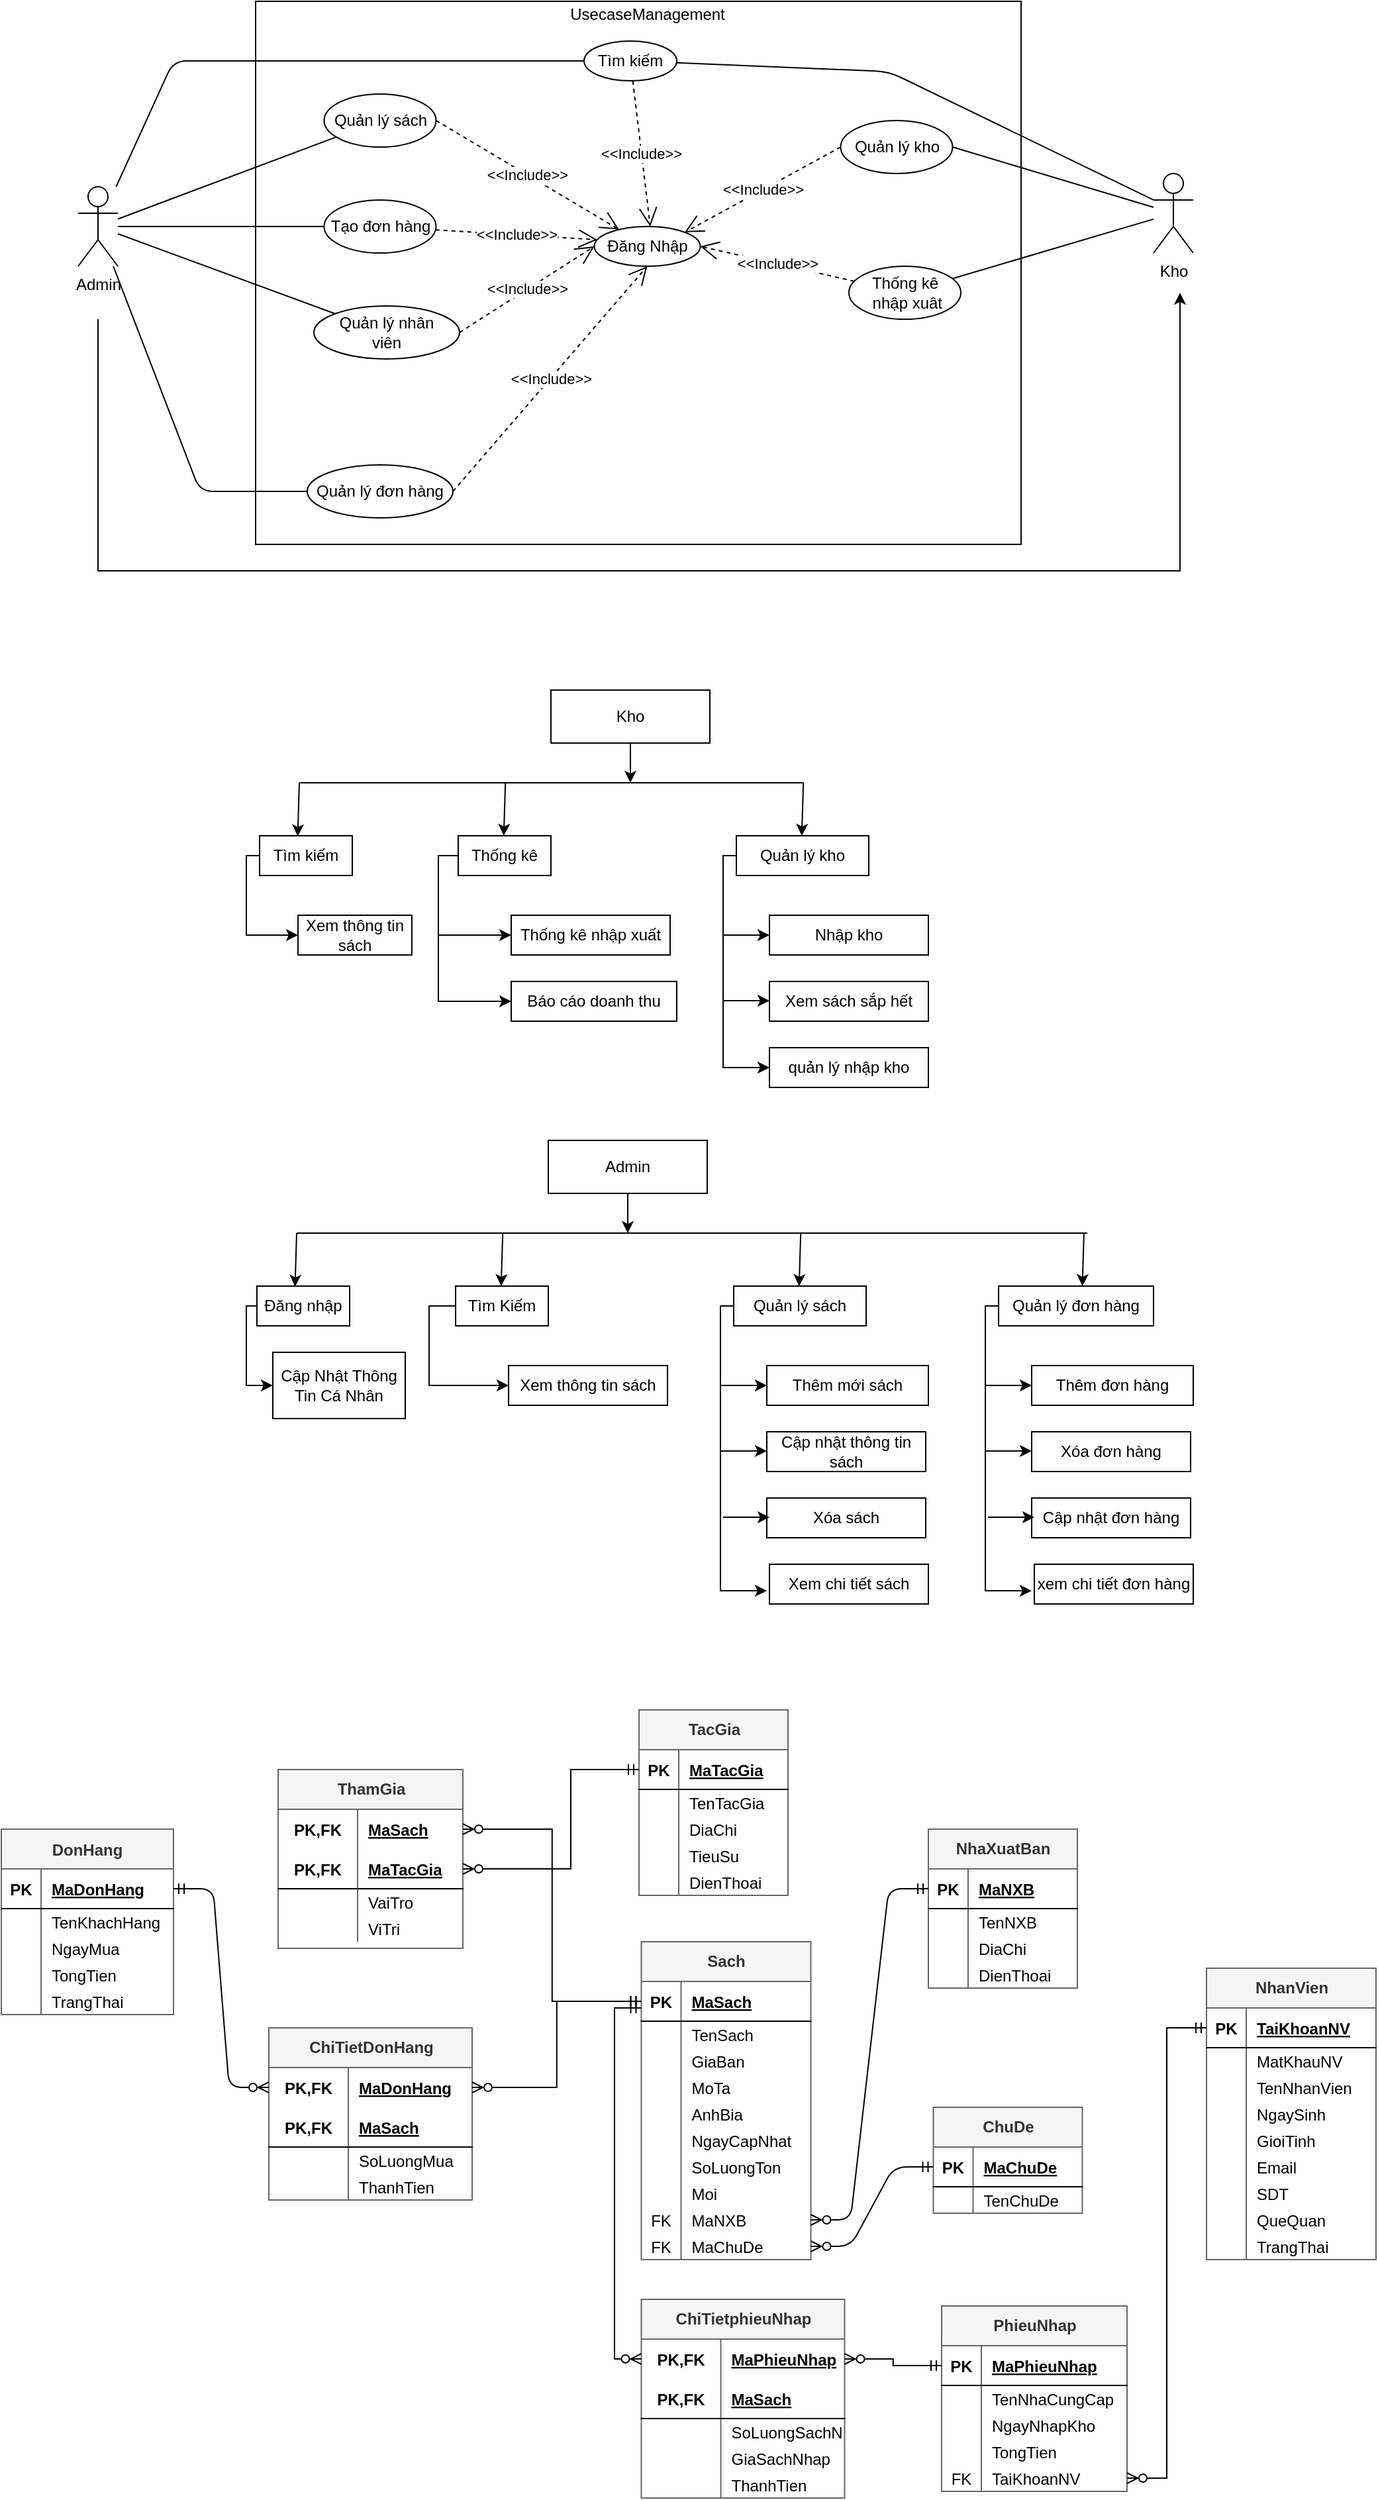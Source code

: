 <mxfile version="13.9.9" type="device"><diagram id="OmWz1GjcpFBO9-UK8Kyz" name="Page-1"><mxGraphModel dx="1278" dy="-449" grid="1" gridSize="10" guides="1" tooltips="1" connect="1" arrows="1" fold="1" page="1" pageScale="1" pageWidth="850" pageHeight="1100" math="0" shadow="0"><root><mxCell id="0"/><mxCell id="1" parent="0"/><mxCell id="ZHIFE43KA9OAXVD3uGKZ-256" value="ThamGia" style="shape=table;startSize=30;container=1;collapsible=1;childLayout=tableLayout;fixedRows=1;rowLines=0;fontStyle=1;align=center;resizeLast=1;fillColor=#f5f5f5;html=1;strokeColor=#666666;fontColor=#333333;" vertex="1" parent="1"><mxGeometry x="419" y="3055" width="139.5" height="135" as="geometry"/></mxCell><mxCell id="ZHIFE43KA9OAXVD3uGKZ-257" value="" style="shape=partialRectangle;collapsible=0;dropTarget=0;pointerEvents=0;fillColor=none;top=0;left=0;bottom=0;right=0;points=[[0,0.5],[1,0.5]];portConstraint=eastwest;" vertex="1" parent="ZHIFE43KA9OAXVD3uGKZ-256"><mxGeometry y="30" width="139.5" height="30" as="geometry"/></mxCell><mxCell id="ZHIFE43KA9OAXVD3uGKZ-258" value="PK,FK" style="shape=partialRectangle;connectable=0;fillColor=none;top=0;left=0;bottom=0;right=0;fontStyle=1;overflow=hidden;" vertex="1" parent="ZHIFE43KA9OAXVD3uGKZ-257"><mxGeometry width="60" height="30" as="geometry"/></mxCell><mxCell id="ZHIFE43KA9OAXVD3uGKZ-259" value="MaSach" style="shape=partialRectangle;connectable=0;fillColor=none;top=0;left=0;bottom=0;right=0;align=left;spacingLeft=6;fontStyle=5;overflow=hidden;" vertex="1" parent="ZHIFE43KA9OAXVD3uGKZ-257"><mxGeometry x="60" width="79.5" height="30" as="geometry"/></mxCell><mxCell id="ZHIFE43KA9OAXVD3uGKZ-260" value="" style="shape=partialRectangle;collapsible=0;dropTarget=0;pointerEvents=0;fillColor=none;top=0;left=0;bottom=1;right=0;points=[[0,0.5],[1,0.5]];portConstraint=eastwest;" vertex="1" parent="ZHIFE43KA9OAXVD3uGKZ-256"><mxGeometry y="60" width="139.5" height="30" as="geometry"/></mxCell><mxCell id="ZHIFE43KA9OAXVD3uGKZ-261" value="PK,FK" style="shape=partialRectangle;connectable=0;fillColor=none;top=0;left=0;bottom=0;right=0;fontStyle=1;overflow=hidden;" vertex="1" parent="ZHIFE43KA9OAXVD3uGKZ-260"><mxGeometry width="60" height="30" as="geometry"/></mxCell><mxCell id="ZHIFE43KA9OAXVD3uGKZ-262" value="MaTacGia" style="shape=partialRectangle;connectable=0;fillColor=none;top=0;left=0;bottom=0;right=0;align=left;spacingLeft=6;fontStyle=5;overflow=hidden;" vertex="1" parent="ZHIFE43KA9OAXVD3uGKZ-260"><mxGeometry x="60" width="79.5" height="30" as="geometry"/></mxCell><mxCell id="ZHIFE43KA9OAXVD3uGKZ-263" value="" style="shape=partialRectangle;collapsible=0;dropTarget=0;pointerEvents=0;fillColor=none;top=0;left=0;bottom=0;right=0;points=[[0,0.5],[1,0.5]];portConstraint=eastwest;" vertex="1" parent="ZHIFE43KA9OAXVD3uGKZ-256"><mxGeometry y="90" width="139.5" height="20" as="geometry"/></mxCell><mxCell id="ZHIFE43KA9OAXVD3uGKZ-264" value="" style="shape=partialRectangle;connectable=0;fillColor=none;top=0;left=0;bottom=0;right=0;editable=1;overflow=hidden;" vertex="1" parent="ZHIFE43KA9OAXVD3uGKZ-263"><mxGeometry width="60" height="20" as="geometry"/></mxCell><mxCell id="ZHIFE43KA9OAXVD3uGKZ-265" value="VaiTro" style="shape=partialRectangle;connectable=0;fillColor=none;top=0;left=0;bottom=0;right=0;align=left;spacingLeft=6;overflow=hidden;" vertex="1" parent="ZHIFE43KA9OAXVD3uGKZ-263"><mxGeometry x="60" width="79.5" height="20" as="geometry"/></mxCell><mxCell id="ZHIFE43KA9OAXVD3uGKZ-266" value="" style="shape=partialRectangle;collapsible=0;dropTarget=0;pointerEvents=0;fillColor=none;top=0;left=0;bottom=0;right=0;points=[[0,0.5],[1,0.5]];portConstraint=eastwest;" vertex="1" parent="ZHIFE43KA9OAXVD3uGKZ-256"><mxGeometry y="110" width="139.5" height="20" as="geometry"/></mxCell><mxCell id="ZHIFE43KA9OAXVD3uGKZ-267" value="" style="shape=partialRectangle;connectable=0;fillColor=none;top=0;left=0;bottom=0;right=0;editable=1;overflow=hidden;" vertex="1" parent="ZHIFE43KA9OAXVD3uGKZ-266"><mxGeometry width="60" height="20" as="geometry"/></mxCell><mxCell id="ZHIFE43KA9OAXVD3uGKZ-268" value="ViTri" style="shape=partialRectangle;connectable=0;fillColor=none;top=0;left=0;bottom=0;right=0;align=left;spacingLeft=6;overflow=hidden;" vertex="1" parent="ZHIFE43KA9OAXVD3uGKZ-266"><mxGeometry x="60" width="79.5" height="20" as="geometry"/></mxCell><mxCell id="ZHIFE43KA9OAXVD3uGKZ-294" value="ChiTietDonHang" style="shape=table;startSize=30;container=1;collapsible=1;childLayout=tableLayout;fixedRows=1;rowLines=0;fontStyle=1;align=center;resizeLast=1;fillColor=#f5f5f5;html=1;strokeColor=#666666;fontColor=#333333;" vertex="1" parent="1"><mxGeometry x="412" y="3250" width="153.5" height="130" as="geometry"/></mxCell><mxCell id="ZHIFE43KA9OAXVD3uGKZ-295" value="" style="shape=partialRectangle;collapsible=0;dropTarget=0;pointerEvents=0;fillColor=none;top=0;left=0;bottom=0;right=0;points=[[0,0.5],[1,0.5]];portConstraint=eastwest;" vertex="1" parent="ZHIFE43KA9OAXVD3uGKZ-294"><mxGeometry y="30" width="153.5" height="30" as="geometry"/></mxCell><mxCell id="ZHIFE43KA9OAXVD3uGKZ-296" value="PK,FK" style="shape=partialRectangle;connectable=0;fillColor=none;top=0;left=0;bottom=0;right=0;fontStyle=1;overflow=hidden;" vertex="1" parent="ZHIFE43KA9OAXVD3uGKZ-295"><mxGeometry width="60" height="30" as="geometry"/></mxCell><mxCell id="ZHIFE43KA9OAXVD3uGKZ-297" value="MaDonHang" style="shape=partialRectangle;connectable=0;fillColor=none;top=0;left=0;bottom=0;right=0;align=left;spacingLeft=6;fontStyle=5;overflow=hidden;" vertex="1" parent="ZHIFE43KA9OAXVD3uGKZ-295"><mxGeometry x="60" width="93.5" height="30" as="geometry"/></mxCell><mxCell id="ZHIFE43KA9OAXVD3uGKZ-298" value="" style="shape=partialRectangle;collapsible=0;dropTarget=0;pointerEvents=0;fillColor=none;top=0;left=0;bottom=1;right=0;points=[[0,0.5],[1,0.5]];portConstraint=eastwest;" vertex="1" parent="ZHIFE43KA9OAXVD3uGKZ-294"><mxGeometry y="60" width="153.5" height="30" as="geometry"/></mxCell><mxCell id="ZHIFE43KA9OAXVD3uGKZ-299" value="PK,FK" style="shape=partialRectangle;connectable=0;fillColor=none;top=0;left=0;bottom=0;right=0;fontStyle=1;overflow=hidden;" vertex="1" parent="ZHIFE43KA9OAXVD3uGKZ-298"><mxGeometry width="60" height="30" as="geometry"/></mxCell><mxCell id="ZHIFE43KA9OAXVD3uGKZ-300" value="MaSach" style="shape=partialRectangle;connectable=0;fillColor=none;top=0;left=0;bottom=0;right=0;align=left;spacingLeft=6;fontStyle=5;overflow=hidden;" vertex="1" parent="ZHIFE43KA9OAXVD3uGKZ-298"><mxGeometry x="60" width="93.5" height="30" as="geometry"/></mxCell><mxCell id="ZHIFE43KA9OAXVD3uGKZ-301" value="" style="shape=partialRectangle;collapsible=0;dropTarget=0;pointerEvents=0;fillColor=none;top=0;left=0;bottom=0;right=0;points=[[0,0.5],[1,0.5]];portConstraint=eastwest;" vertex="1" parent="ZHIFE43KA9OAXVD3uGKZ-294"><mxGeometry y="90" width="153.5" height="20" as="geometry"/></mxCell><mxCell id="ZHIFE43KA9OAXVD3uGKZ-302" value="" style="shape=partialRectangle;connectable=0;fillColor=none;top=0;left=0;bottom=0;right=0;editable=1;overflow=hidden;" vertex="1" parent="ZHIFE43KA9OAXVD3uGKZ-301"><mxGeometry width="60" height="20" as="geometry"/></mxCell><mxCell id="ZHIFE43KA9OAXVD3uGKZ-303" value="SoLuongMua" style="shape=partialRectangle;connectable=0;fillColor=none;top=0;left=0;bottom=0;right=0;align=left;spacingLeft=6;overflow=hidden;" vertex="1" parent="ZHIFE43KA9OAXVD3uGKZ-301"><mxGeometry x="60" width="93.5" height="20" as="geometry"/></mxCell><mxCell id="ZHIFE43KA9OAXVD3uGKZ-304" value="" style="shape=partialRectangle;collapsible=0;dropTarget=0;pointerEvents=0;fillColor=none;top=0;left=0;bottom=0;right=0;points=[[0,0.5],[1,0.5]];portConstraint=eastwest;" vertex="1" parent="ZHIFE43KA9OAXVD3uGKZ-294"><mxGeometry y="110" width="153.5" height="20" as="geometry"/></mxCell><mxCell id="ZHIFE43KA9OAXVD3uGKZ-305" value="" style="shape=partialRectangle;connectable=0;fillColor=none;top=0;left=0;bottom=0;right=0;editable=1;overflow=hidden;" vertex="1" parent="ZHIFE43KA9OAXVD3uGKZ-304"><mxGeometry width="60" height="20" as="geometry"/></mxCell><mxCell id="ZHIFE43KA9OAXVD3uGKZ-306" value="ThanhTien" style="shape=partialRectangle;connectable=0;fillColor=none;top=0;left=0;bottom=0;right=0;align=left;spacingLeft=6;overflow=hidden;" vertex="1" parent="ZHIFE43KA9OAXVD3uGKZ-304"><mxGeometry x="60" width="93.5" height="20" as="geometry"/></mxCell><mxCell id="ZHIFE43KA9OAXVD3uGKZ-307" value="TacGia" style="shape=table;startSize=30;container=1;collapsible=1;childLayout=tableLayout;fixedRows=1;rowLines=0;fontStyle=1;align=center;resizeLast=1;fillColor=#f5f5f5;html=1;strokeColor=#666666;fontColor=#333333;" vertex="1" parent="1"><mxGeometry x="691.5" y="3010" width="112.5" height="140" as="geometry"/></mxCell><mxCell id="ZHIFE43KA9OAXVD3uGKZ-308" value="" style="shape=partialRectangle;collapsible=0;dropTarget=0;pointerEvents=0;fillColor=none;top=0;left=0;bottom=1;right=0;points=[[0,0.5],[1,0.5]];portConstraint=eastwest;" vertex="1" parent="ZHIFE43KA9OAXVD3uGKZ-307"><mxGeometry y="30" width="112.5" height="30" as="geometry"/></mxCell><mxCell id="ZHIFE43KA9OAXVD3uGKZ-309" value="PK" style="shape=partialRectangle;connectable=0;fillColor=none;top=0;left=0;bottom=0;right=0;fontStyle=1;overflow=hidden;" vertex="1" parent="ZHIFE43KA9OAXVD3uGKZ-308"><mxGeometry width="30" height="30" as="geometry"/></mxCell><mxCell id="ZHIFE43KA9OAXVD3uGKZ-310" value="MaTacGia" style="shape=partialRectangle;connectable=0;fillColor=none;top=0;left=0;bottom=0;right=0;align=left;spacingLeft=6;fontStyle=5;overflow=hidden;" vertex="1" parent="ZHIFE43KA9OAXVD3uGKZ-308"><mxGeometry x="30" width="82.5" height="30" as="geometry"/></mxCell><mxCell id="ZHIFE43KA9OAXVD3uGKZ-311" value="" style="shape=partialRectangle;collapsible=0;dropTarget=0;pointerEvents=0;fillColor=none;top=0;left=0;bottom=0;right=0;points=[[0,0.5],[1,0.5]];portConstraint=eastwest;" vertex="1" parent="ZHIFE43KA9OAXVD3uGKZ-307"><mxGeometry y="60" width="112.5" height="20" as="geometry"/></mxCell><mxCell id="ZHIFE43KA9OAXVD3uGKZ-312" value="" style="shape=partialRectangle;connectable=0;fillColor=none;top=0;left=0;bottom=0;right=0;editable=1;overflow=hidden;" vertex="1" parent="ZHIFE43KA9OAXVD3uGKZ-311"><mxGeometry width="30" height="20" as="geometry"/></mxCell><mxCell id="ZHIFE43KA9OAXVD3uGKZ-313" value="TenTacGia" style="shape=partialRectangle;connectable=0;fillColor=none;top=0;left=0;bottom=0;right=0;align=left;spacingLeft=6;overflow=hidden;" vertex="1" parent="ZHIFE43KA9OAXVD3uGKZ-311"><mxGeometry x="30" width="82.5" height="20" as="geometry"/></mxCell><mxCell id="ZHIFE43KA9OAXVD3uGKZ-314" value="" style="shape=partialRectangle;collapsible=0;dropTarget=0;pointerEvents=0;fillColor=none;top=0;left=0;bottom=0;right=0;points=[[0,0.5],[1,0.5]];portConstraint=eastwest;" vertex="1" parent="ZHIFE43KA9OAXVD3uGKZ-307"><mxGeometry y="80" width="112.5" height="20" as="geometry"/></mxCell><mxCell id="ZHIFE43KA9OAXVD3uGKZ-315" value="" style="shape=partialRectangle;connectable=0;fillColor=none;top=0;left=0;bottom=0;right=0;editable=1;overflow=hidden;" vertex="1" parent="ZHIFE43KA9OAXVD3uGKZ-314"><mxGeometry width="30" height="20" as="geometry"/></mxCell><mxCell id="ZHIFE43KA9OAXVD3uGKZ-316" value="DiaChi" style="shape=partialRectangle;connectable=0;fillColor=none;top=0;left=0;bottom=0;right=0;align=left;spacingLeft=6;overflow=hidden;" vertex="1" parent="ZHIFE43KA9OAXVD3uGKZ-314"><mxGeometry x="30" width="82.5" height="20" as="geometry"/></mxCell><mxCell id="ZHIFE43KA9OAXVD3uGKZ-317" value="" style="shape=partialRectangle;collapsible=0;dropTarget=0;pointerEvents=0;fillColor=none;top=0;left=0;bottom=0;right=0;points=[[0,0.5],[1,0.5]];portConstraint=eastwest;" vertex="1" parent="ZHIFE43KA9OAXVD3uGKZ-307"><mxGeometry y="100" width="112.5" height="20" as="geometry"/></mxCell><mxCell id="ZHIFE43KA9OAXVD3uGKZ-318" value="" style="shape=partialRectangle;connectable=0;fillColor=none;top=0;left=0;bottom=0;right=0;editable=1;overflow=hidden;" vertex="1" parent="ZHIFE43KA9OAXVD3uGKZ-317"><mxGeometry width="30" height="20" as="geometry"/></mxCell><mxCell id="ZHIFE43KA9OAXVD3uGKZ-319" value="TieuSu" style="shape=partialRectangle;connectable=0;fillColor=none;top=0;left=0;bottom=0;right=0;align=left;spacingLeft=6;overflow=hidden;" vertex="1" parent="ZHIFE43KA9OAXVD3uGKZ-317"><mxGeometry x="30" width="82.5" height="20" as="geometry"/></mxCell><mxCell id="ZHIFE43KA9OAXVD3uGKZ-320" value="" style="shape=partialRectangle;collapsible=0;dropTarget=0;pointerEvents=0;fillColor=none;top=0;left=0;bottom=0;right=0;points=[[0,0.5],[1,0.5]];portConstraint=eastwest;" vertex="1" parent="ZHIFE43KA9OAXVD3uGKZ-307"><mxGeometry y="120" width="112.5" height="20" as="geometry"/></mxCell><mxCell id="ZHIFE43KA9OAXVD3uGKZ-321" value="" style="shape=partialRectangle;connectable=0;fillColor=none;top=0;left=0;bottom=0;right=0;editable=1;overflow=hidden;" vertex="1" parent="ZHIFE43KA9OAXVD3uGKZ-320"><mxGeometry width="30" height="20" as="geometry"/></mxCell><mxCell id="ZHIFE43KA9OAXVD3uGKZ-322" value="DienThoai" style="shape=partialRectangle;connectable=0;fillColor=none;top=0;left=0;bottom=0;right=0;align=left;spacingLeft=6;overflow=hidden;" vertex="1" parent="ZHIFE43KA9OAXVD3uGKZ-320"><mxGeometry x="30" width="82.5" height="20" as="geometry"/></mxCell><mxCell id="ZHIFE43KA9OAXVD3uGKZ-323" value="ChiTietphieuNhap" style="shape=table;startSize=30;container=1;collapsible=1;childLayout=tableLayout;fixedRows=1;rowLines=0;fontStyle=1;align=center;resizeLast=1;fillColor=#f5f5f5;html=1;strokeColor=#666666;fontColor=#333333;" vertex="1" parent="1"><mxGeometry x="693.25" y="3455" width="153.5" height="150" as="geometry"/></mxCell><mxCell id="ZHIFE43KA9OAXVD3uGKZ-324" value="" style="shape=partialRectangle;collapsible=0;dropTarget=0;pointerEvents=0;fillColor=none;top=0;left=0;bottom=0;right=0;points=[[0,0.5],[1,0.5]];portConstraint=eastwest;" vertex="1" parent="ZHIFE43KA9OAXVD3uGKZ-323"><mxGeometry y="30" width="153.5" height="30" as="geometry"/></mxCell><mxCell id="ZHIFE43KA9OAXVD3uGKZ-325" value="PK,FK" style="shape=partialRectangle;connectable=0;fillColor=none;top=0;left=0;bottom=0;right=0;fontStyle=1;overflow=hidden;" vertex="1" parent="ZHIFE43KA9OAXVD3uGKZ-324"><mxGeometry width="60" height="30" as="geometry"/></mxCell><mxCell id="ZHIFE43KA9OAXVD3uGKZ-326" value="MaPhieuNhap" style="shape=partialRectangle;connectable=0;fillColor=none;top=0;left=0;bottom=0;right=0;align=left;spacingLeft=6;fontStyle=5;overflow=hidden;" vertex="1" parent="ZHIFE43KA9OAXVD3uGKZ-324"><mxGeometry x="60" width="93.5" height="30" as="geometry"/></mxCell><mxCell id="ZHIFE43KA9OAXVD3uGKZ-327" value="" style="shape=partialRectangle;collapsible=0;dropTarget=0;pointerEvents=0;fillColor=none;top=0;left=0;bottom=1;right=0;points=[[0,0.5],[1,0.5]];portConstraint=eastwest;" vertex="1" parent="ZHIFE43KA9OAXVD3uGKZ-323"><mxGeometry y="60" width="153.5" height="30" as="geometry"/></mxCell><mxCell id="ZHIFE43KA9OAXVD3uGKZ-328" value="PK,FK" style="shape=partialRectangle;connectable=0;fillColor=none;top=0;left=0;bottom=0;right=0;fontStyle=1;overflow=hidden;" vertex="1" parent="ZHIFE43KA9OAXVD3uGKZ-327"><mxGeometry width="60" height="30" as="geometry"/></mxCell><mxCell id="ZHIFE43KA9OAXVD3uGKZ-329" value="MaSach" style="shape=partialRectangle;connectable=0;fillColor=none;top=0;left=0;bottom=0;right=0;align=left;spacingLeft=6;fontStyle=5;overflow=hidden;" vertex="1" parent="ZHIFE43KA9OAXVD3uGKZ-327"><mxGeometry x="60" width="93.5" height="30" as="geometry"/></mxCell><mxCell id="ZHIFE43KA9OAXVD3uGKZ-330" value="" style="shape=partialRectangle;collapsible=0;dropTarget=0;pointerEvents=0;fillColor=none;top=0;left=0;bottom=0;right=0;points=[[0,0.5],[1,0.5]];portConstraint=eastwest;" vertex="1" parent="ZHIFE43KA9OAXVD3uGKZ-323"><mxGeometry y="90" width="153.5" height="20" as="geometry"/></mxCell><mxCell id="ZHIFE43KA9OAXVD3uGKZ-331" value="" style="shape=partialRectangle;connectable=0;fillColor=none;top=0;left=0;bottom=0;right=0;editable=1;overflow=hidden;" vertex="1" parent="ZHIFE43KA9OAXVD3uGKZ-330"><mxGeometry width="60" height="20" as="geometry"/></mxCell><mxCell id="ZHIFE43KA9OAXVD3uGKZ-332" value="SoLuongSachNhap" style="shape=partialRectangle;connectable=0;fillColor=none;top=0;left=0;bottom=0;right=0;align=left;spacingLeft=6;overflow=hidden;" vertex="1" parent="ZHIFE43KA9OAXVD3uGKZ-330"><mxGeometry x="60" width="93.5" height="20" as="geometry"/></mxCell><mxCell id="ZHIFE43KA9OAXVD3uGKZ-333" value="" style="shape=partialRectangle;collapsible=0;dropTarget=0;pointerEvents=0;fillColor=none;top=0;left=0;bottom=0;right=0;points=[[0,0.5],[1,0.5]];portConstraint=eastwest;" vertex="1" parent="ZHIFE43KA9OAXVD3uGKZ-323"><mxGeometry y="110" width="153.5" height="20" as="geometry"/></mxCell><mxCell id="ZHIFE43KA9OAXVD3uGKZ-334" value="" style="shape=partialRectangle;connectable=0;fillColor=none;top=0;left=0;bottom=0;right=0;editable=1;overflow=hidden;" vertex="1" parent="ZHIFE43KA9OAXVD3uGKZ-333"><mxGeometry width="60" height="20" as="geometry"/></mxCell><mxCell id="ZHIFE43KA9OAXVD3uGKZ-335" value="GiaSachNhap" style="shape=partialRectangle;connectable=0;fillColor=none;top=0;left=0;bottom=0;right=0;align=left;spacingLeft=6;overflow=hidden;" vertex="1" parent="ZHIFE43KA9OAXVD3uGKZ-333"><mxGeometry x="60" width="93.5" height="20" as="geometry"/></mxCell><mxCell id="ZHIFE43KA9OAXVD3uGKZ-336" value="" style="shape=partialRectangle;collapsible=0;dropTarget=0;pointerEvents=0;fillColor=none;top=0;left=0;bottom=0;right=0;points=[[0,0.5],[1,0.5]];portConstraint=eastwest;" vertex="1" parent="ZHIFE43KA9OAXVD3uGKZ-323"><mxGeometry y="130" width="153.5" height="20" as="geometry"/></mxCell><mxCell id="ZHIFE43KA9OAXVD3uGKZ-337" value="" style="shape=partialRectangle;connectable=0;fillColor=none;top=0;left=0;bottom=0;right=0;editable=1;overflow=hidden;" vertex="1" parent="ZHIFE43KA9OAXVD3uGKZ-336"><mxGeometry width="60" height="20" as="geometry"/></mxCell><mxCell id="ZHIFE43KA9OAXVD3uGKZ-338" value="ThanhTien" style="shape=partialRectangle;connectable=0;fillColor=none;top=0;left=0;bottom=0;right=0;align=left;spacingLeft=6;overflow=hidden;" vertex="1" parent="ZHIFE43KA9OAXVD3uGKZ-336"><mxGeometry x="60" width="93.5" height="20" as="geometry"/></mxCell><mxCell id="ZHIFE43KA9OAXVD3uGKZ-339" value="NhaXuatBan" style="shape=table;startSize=30;container=1;collapsible=1;childLayout=tableLayout;fixedRows=1;rowLines=0;fontStyle=1;align=center;resizeLast=1;fillColor=#f5f5f5;html=1;strokeColor=#666666;fontColor=#333333;" vertex="1" parent="1"><mxGeometry x="910" y="3100" width="112.5" height="120" as="geometry"/></mxCell><mxCell id="ZHIFE43KA9OAXVD3uGKZ-340" value="" style="shape=partialRectangle;collapsible=0;dropTarget=0;pointerEvents=0;fillColor=none;top=0;left=0;bottom=1;right=0;points=[[0,0.5],[1,0.5]];portConstraint=eastwest;" vertex="1" parent="ZHIFE43KA9OAXVD3uGKZ-339"><mxGeometry y="30" width="112.5" height="30" as="geometry"/></mxCell><mxCell id="ZHIFE43KA9OAXVD3uGKZ-341" value="PK" style="shape=partialRectangle;connectable=0;fillColor=none;top=0;left=0;bottom=0;right=0;fontStyle=1;overflow=hidden;" vertex="1" parent="ZHIFE43KA9OAXVD3uGKZ-340"><mxGeometry width="30" height="30" as="geometry"/></mxCell><mxCell id="ZHIFE43KA9OAXVD3uGKZ-342" value="MaNXB" style="shape=partialRectangle;connectable=0;fillColor=none;top=0;left=0;bottom=0;right=0;align=left;spacingLeft=6;fontStyle=5;overflow=hidden;" vertex="1" parent="ZHIFE43KA9OAXVD3uGKZ-340"><mxGeometry x="30" width="82.5" height="30" as="geometry"/></mxCell><mxCell id="ZHIFE43KA9OAXVD3uGKZ-343" value="" style="shape=partialRectangle;collapsible=0;dropTarget=0;pointerEvents=0;fillColor=none;top=0;left=0;bottom=0;right=0;points=[[0,0.5],[1,0.5]];portConstraint=eastwest;" vertex="1" parent="ZHIFE43KA9OAXVD3uGKZ-339"><mxGeometry y="60" width="112.5" height="20" as="geometry"/></mxCell><mxCell id="ZHIFE43KA9OAXVD3uGKZ-344" value="" style="shape=partialRectangle;connectable=0;fillColor=none;top=0;left=0;bottom=0;right=0;editable=1;overflow=hidden;" vertex="1" parent="ZHIFE43KA9OAXVD3uGKZ-343"><mxGeometry width="30" height="20" as="geometry"/></mxCell><mxCell id="ZHIFE43KA9OAXVD3uGKZ-345" value="TenNXB" style="shape=partialRectangle;connectable=0;fillColor=none;top=0;left=0;bottom=0;right=0;align=left;spacingLeft=6;overflow=hidden;" vertex="1" parent="ZHIFE43KA9OAXVD3uGKZ-343"><mxGeometry x="30" width="82.5" height="20" as="geometry"/></mxCell><mxCell id="ZHIFE43KA9OAXVD3uGKZ-346" value="" style="shape=partialRectangle;collapsible=0;dropTarget=0;pointerEvents=0;fillColor=none;top=0;left=0;bottom=0;right=0;points=[[0,0.5],[1,0.5]];portConstraint=eastwest;" vertex="1" parent="ZHIFE43KA9OAXVD3uGKZ-339"><mxGeometry y="80" width="112.5" height="20" as="geometry"/></mxCell><mxCell id="ZHIFE43KA9OAXVD3uGKZ-347" value="" style="shape=partialRectangle;connectable=0;fillColor=none;top=0;left=0;bottom=0;right=0;editable=1;overflow=hidden;" vertex="1" parent="ZHIFE43KA9OAXVD3uGKZ-346"><mxGeometry width="30" height="20" as="geometry"/></mxCell><mxCell id="ZHIFE43KA9OAXVD3uGKZ-348" value="DiaChi" style="shape=partialRectangle;connectable=0;fillColor=none;top=0;left=0;bottom=0;right=0;align=left;spacingLeft=6;overflow=hidden;" vertex="1" parent="ZHIFE43KA9OAXVD3uGKZ-346"><mxGeometry x="30" width="82.5" height="20" as="geometry"/></mxCell><mxCell id="ZHIFE43KA9OAXVD3uGKZ-349" value="" style="shape=partialRectangle;collapsible=0;dropTarget=0;pointerEvents=0;fillColor=none;top=0;left=0;bottom=0;right=0;points=[[0,0.5],[1,0.5]];portConstraint=eastwest;" vertex="1" parent="ZHIFE43KA9OAXVD3uGKZ-339"><mxGeometry y="100" width="112.5" height="20" as="geometry"/></mxCell><mxCell id="ZHIFE43KA9OAXVD3uGKZ-350" value="" style="shape=partialRectangle;connectable=0;fillColor=none;top=0;left=0;bottom=0;right=0;editable=1;overflow=hidden;" vertex="1" parent="ZHIFE43KA9OAXVD3uGKZ-349"><mxGeometry width="30" height="20" as="geometry"/></mxCell><mxCell id="ZHIFE43KA9OAXVD3uGKZ-351" value="DienThoai" style="shape=partialRectangle;connectable=0;fillColor=none;top=0;left=0;bottom=0;right=0;align=left;spacingLeft=6;overflow=hidden;" vertex="1" parent="ZHIFE43KA9OAXVD3uGKZ-349"><mxGeometry x="30" width="82.5" height="20" as="geometry"/></mxCell><mxCell id="ZHIFE43KA9OAXVD3uGKZ-352" value="ChuDe" style="shape=table;startSize=30;container=1;collapsible=1;childLayout=tableLayout;fixedRows=1;rowLines=0;fontStyle=1;align=center;resizeLast=1;fillColor=#f5f5f5;html=1;strokeColor=#666666;fontColor=#333333;" vertex="1" parent="1"><mxGeometry x="913.75" y="3310" width="112.5" height="80" as="geometry"/></mxCell><mxCell id="ZHIFE43KA9OAXVD3uGKZ-353" value="" style="shape=partialRectangle;collapsible=0;dropTarget=0;pointerEvents=0;fillColor=none;top=0;left=0;bottom=1;right=0;points=[[0,0.5],[1,0.5]];portConstraint=eastwest;" vertex="1" parent="ZHIFE43KA9OAXVD3uGKZ-352"><mxGeometry y="30" width="112.5" height="30" as="geometry"/></mxCell><mxCell id="ZHIFE43KA9OAXVD3uGKZ-354" value="PK" style="shape=partialRectangle;connectable=0;fillColor=none;top=0;left=0;bottom=0;right=0;fontStyle=1;overflow=hidden;" vertex="1" parent="ZHIFE43KA9OAXVD3uGKZ-353"><mxGeometry width="30" height="30" as="geometry"/></mxCell><mxCell id="ZHIFE43KA9OAXVD3uGKZ-355" value="MaChuDe" style="shape=partialRectangle;connectable=0;fillColor=none;top=0;left=0;bottom=0;right=0;align=left;spacingLeft=6;fontStyle=5;overflow=hidden;" vertex="1" parent="ZHIFE43KA9OAXVD3uGKZ-353"><mxGeometry x="30" width="82.5" height="30" as="geometry"/></mxCell><mxCell id="ZHIFE43KA9OAXVD3uGKZ-356" value="" style="shape=partialRectangle;collapsible=0;dropTarget=0;pointerEvents=0;fillColor=none;top=0;left=0;bottom=0;right=0;points=[[0,0.5],[1,0.5]];portConstraint=eastwest;" vertex="1" parent="ZHIFE43KA9OAXVD3uGKZ-352"><mxGeometry y="60" width="112.5" height="20" as="geometry"/></mxCell><mxCell id="ZHIFE43KA9OAXVD3uGKZ-357" value="" style="shape=partialRectangle;connectable=0;fillColor=none;top=0;left=0;bottom=0;right=0;editable=1;overflow=hidden;" vertex="1" parent="ZHIFE43KA9OAXVD3uGKZ-356"><mxGeometry width="30" height="20" as="geometry"/></mxCell><mxCell id="ZHIFE43KA9OAXVD3uGKZ-358" value="TenChuDe" style="shape=partialRectangle;connectable=0;fillColor=none;top=0;left=0;bottom=0;right=0;align=left;spacingLeft=6;overflow=hidden;" vertex="1" parent="ZHIFE43KA9OAXVD3uGKZ-356"><mxGeometry x="30" width="82.5" height="20" as="geometry"/></mxCell><mxCell id="ZHIFE43KA9OAXVD3uGKZ-359" value="NhanVien" style="shape=table;startSize=30;container=1;collapsible=1;childLayout=tableLayout;fixedRows=1;rowLines=0;fontStyle=1;align=center;resizeLast=1;fillColor=#f5f5f5;html=1;strokeColor=#666666;fontColor=#333333;" vertex="1" parent="1"><mxGeometry x="1120" y="3205" width="128" height="220" as="geometry"/></mxCell><mxCell id="ZHIFE43KA9OAXVD3uGKZ-360" value="" style="shape=partialRectangle;collapsible=0;dropTarget=0;pointerEvents=0;fillColor=none;top=0;left=0;bottom=1;right=0;points=[[0,0.5],[1,0.5]];portConstraint=eastwest;" vertex="1" parent="ZHIFE43KA9OAXVD3uGKZ-359"><mxGeometry y="30" width="128" height="30" as="geometry"/></mxCell><mxCell id="ZHIFE43KA9OAXVD3uGKZ-361" value="PK" style="shape=partialRectangle;connectable=0;fillColor=none;top=0;left=0;bottom=0;right=0;fontStyle=1;overflow=hidden;" vertex="1" parent="ZHIFE43KA9OAXVD3uGKZ-360"><mxGeometry width="30" height="30" as="geometry"/></mxCell><mxCell id="ZHIFE43KA9OAXVD3uGKZ-362" value="TaiKhoanNV" style="shape=partialRectangle;connectable=0;fillColor=none;top=0;left=0;bottom=0;right=0;align=left;spacingLeft=6;fontStyle=5;overflow=hidden;" vertex="1" parent="ZHIFE43KA9OAXVD3uGKZ-360"><mxGeometry x="30" width="98" height="30" as="geometry"/></mxCell><mxCell id="ZHIFE43KA9OAXVD3uGKZ-363" value="" style="shape=partialRectangle;collapsible=0;dropTarget=0;pointerEvents=0;fillColor=none;top=0;left=0;bottom=0;right=0;points=[[0,0.5],[1,0.5]];portConstraint=eastwest;" vertex="1" parent="ZHIFE43KA9OAXVD3uGKZ-359"><mxGeometry y="60" width="128" height="20" as="geometry"/></mxCell><mxCell id="ZHIFE43KA9OAXVD3uGKZ-364" value="" style="shape=partialRectangle;connectable=0;fillColor=none;top=0;left=0;bottom=0;right=0;editable=1;overflow=hidden;" vertex="1" parent="ZHIFE43KA9OAXVD3uGKZ-363"><mxGeometry width="30" height="20" as="geometry"/></mxCell><mxCell id="ZHIFE43KA9OAXVD3uGKZ-365" value="MatKhauNV" style="shape=partialRectangle;connectable=0;fillColor=none;top=0;left=0;bottom=0;right=0;align=left;spacingLeft=6;overflow=hidden;" vertex="1" parent="ZHIFE43KA9OAXVD3uGKZ-363"><mxGeometry x="30" width="98" height="20" as="geometry"/></mxCell><mxCell id="ZHIFE43KA9OAXVD3uGKZ-366" value="" style="shape=partialRectangle;collapsible=0;dropTarget=0;pointerEvents=0;fillColor=none;top=0;left=0;bottom=0;right=0;points=[[0,0.5],[1,0.5]];portConstraint=eastwest;" vertex="1" parent="ZHIFE43KA9OAXVD3uGKZ-359"><mxGeometry y="80" width="128" height="20" as="geometry"/></mxCell><mxCell id="ZHIFE43KA9OAXVD3uGKZ-367" value="" style="shape=partialRectangle;connectable=0;fillColor=none;top=0;left=0;bottom=0;right=0;editable=1;overflow=hidden;" vertex="1" parent="ZHIFE43KA9OAXVD3uGKZ-366"><mxGeometry width="30" height="20" as="geometry"/></mxCell><mxCell id="ZHIFE43KA9OAXVD3uGKZ-368" value="TenNhanVien" style="shape=partialRectangle;connectable=0;fillColor=none;top=0;left=0;bottom=0;right=0;align=left;spacingLeft=6;overflow=hidden;" vertex="1" parent="ZHIFE43KA9OAXVD3uGKZ-366"><mxGeometry x="30" width="98" height="20" as="geometry"/></mxCell><mxCell id="ZHIFE43KA9OAXVD3uGKZ-369" value="" style="shape=partialRectangle;collapsible=0;dropTarget=0;pointerEvents=0;fillColor=none;top=0;left=0;bottom=0;right=0;points=[[0,0.5],[1,0.5]];portConstraint=eastwest;" vertex="1" parent="ZHIFE43KA9OAXVD3uGKZ-359"><mxGeometry y="100" width="128" height="20" as="geometry"/></mxCell><mxCell id="ZHIFE43KA9OAXVD3uGKZ-370" value="" style="shape=partialRectangle;connectable=0;fillColor=none;top=0;left=0;bottom=0;right=0;editable=1;overflow=hidden;" vertex="1" parent="ZHIFE43KA9OAXVD3uGKZ-369"><mxGeometry width="30" height="20" as="geometry"/></mxCell><mxCell id="ZHIFE43KA9OAXVD3uGKZ-371" value="NgaySinh" style="shape=partialRectangle;connectable=0;fillColor=none;top=0;left=0;bottom=0;right=0;align=left;spacingLeft=6;overflow=hidden;" vertex="1" parent="ZHIFE43KA9OAXVD3uGKZ-369"><mxGeometry x="30" width="98" height="20" as="geometry"/></mxCell><mxCell id="ZHIFE43KA9OAXVD3uGKZ-372" value="" style="shape=partialRectangle;collapsible=0;dropTarget=0;pointerEvents=0;fillColor=none;top=0;left=0;bottom=0;right=0;points=[[0,0.5],[1,0.5]];portConstraint=eastwest;" vertex="1" parent="ZHIFE43KA9OAXVD3uGKZ-359"><mxGeometry y="120" width="128" height="20" as="geometry"/></mxCell><mxCell id="ZHIFE43KA9OAXVD3uGKZ-373" value="" style="shape=partialRectangle;connectable=0;fillColor=none;top=0;left=0;bottom=0;right=0;editable=1;overflow=hidden;" vertex="1" parent="ZHIFE43KA9OAXVD3uGKZ-372"><mxGeometry width="30" height="20" as="geometry"/></mxCell><mxCell id="ZHIFE43KA9OAXVD3uGKZ-374" value="GioiTinh" style="shape=partialRectangle;connectable=0;fillColor=none;top=0;left=0;bottom=0;right=0;align=left;spacingLeft=6;overflow=hidden;" vertex="1" parent="ZHIFE43KA9OAXVD3uGKZ-372"><mxGeometry x="30" width="98" height="20" as="geometry"/></mxCell><mxCell id="ZHIFE43KA9OAXVD3uGKZ-375" value="" style="shape=partialRectangle;collapsible=0;dropTarget=0;pointerEvents=0;fillColor=none;top=0;left=0;bottom=0;right=0;points=[[0,0.5],[1,0.5]];portConstraint=eastwest;" vertex="1" parent="ZHIFE43KA9OAXVD3uGKZ-359"><mxGeometry y="140" width="128" height="20" as="geometry"/></mxCell><mxCell id="ZHIFE43KA9OAXVD3uGKZ-376" value="" style="shape=partialRectangle;connectable=0;fillColor=none;top=0;left=0;bottom=0;right=0;editable=1;overflow=hidden;" vertex="1" parent="ZHIFE43KA9OAXVD3uGKZ-375"><mxGeometry width="30" height="20" as="geometry"/></mxCell><mxCell id="ZHIFE43KA9OAXVD3uGKZ-377" value="Email" style="shape=partialRectangle;connectable=0;fillColor=none;top=0;left=0;bottom=0;right=0;align=left;spacingLeft=6;overflow=hidden;" vertex="1" parent="ZHIFE43KA9OAXVD3uGKZ-375"><mxGeometry x="30" width="98" height="20" as="geometry"/></mxCell><mxCell id="ZHIFE43KA9OAXVD3uGKZ-378" value="" style="shape=partialRectangle;collapsible=0;dropTarget=0;pointerEvents=0;fillColor=none;top=0;left=0;bottom=0;right=0;points=[[0,0.5],[1,0.5]];portConstraint=eastwest;" vertex="1" parent="ZHIFE43KA9OAXVD3uGKZ-359"><mxGeometry y="160" width="128" height="20" as="geometry"/></mxCell><mxCell id="ZHIFE43KA9OAXVD3uGKZ-379" value="" style="shape=partialRectangle;connectable=0;fillColor=none;top=0;left=0;bottom=0;right=0;editable=1;overflow=hidden;" vertex="1" parent="ZHIFE43KA9OAXVD3uGKZ-378"><mxGeometry width="30" height="20" as="geometry"/></mxCell><mxCell id="ZHIFE43KA9OAXVD3uGKZ-380" value="SDT" style="shape=partialRectangle;connectable=0;fillColor=none;top=0;left=0;bottom=0;right=0;align=left;spacingLeft=6;overflow=hidden;" vertex="1" parent="ZHIFE43KA9OAXVD3uGKZ-378"><mxGeometry x="30" width="98" height="20" as="geometry"/></mxCell><mxCell id="ZHIFE43KA9OAXVD3uGKZ-381" value="" style="shape=partialRectangle;collapsible=0;dropTarget=0;pointerEvents=0;fillColor=none;top=0;left=0;bottom=0;right=0;points=[[0,0.5],[1,0.5]];portConstraint=eastwest;" vertex="1" parent="ZHIFE43KA9OAXVD3uGKZ-359"><mxGeometry y="180" width="128" height="20" as="geometry"/></mxCell><mxCell id="ZHIFE43KA9OAXVD3uGKZ-382" value="" style="shape=partialRectangle;connectable=0;fillColor=none;top=0;left=0;bottom=0;right=0;editable=1;overflow=hidden;" vertex="1" parent="ZHIFE43KA9OAXVD3uGKZ-381"><mxGeometry width="30" height="20" as="geometry"/></mxCell><mxCell id="ZHIFE43KA9OAXVD3uGKZ-383" value="QueQuan" style="shape=partialRectangle;connectable=0;fillColor=none;top=0;left=0;bottom=0;right=0;align=left;spacingLeft=6;overflow=hidden;" vertex="1" parent="ZHIFE43KA9OAXVD3uGKZ-381"><mxGeometry x="30" width="98" height="20" as="geometry"/></mxCell><mxCell id="ZHIFE43KA9OAXVD3uGKZ-384" value="" style="shape=partialRectangle;collapsible=0;dropTarget=0;pointerEvents=0;fillColor=none;top=0;left=0;bottom=0;right=0;points=[[0,0.5],[1,0.5]];portConstraint=eastwest;" vertex="1" parent="ZHIFE43KA9OAXVD3uGKZ-359"><mxGeometry y="200" width="128" height="20" as="geometry"/></mxCell><mxCell id="ZHIFE43KA9OAXVD3uGKZ-385" value="" style="shape=partialRectangle;connectable=0;fillColor=none;top=0;left=0;bottom=0;right=0;editable=1;overflow=hidden;" vertex="1" parent="ZHIFE43KA9OAXVD3uGKZ-384"><mxGeometry width="30" height="20" as="geometry"/></mxCell><mxCell id="ZHIFE43KA9OAXVD3uGKZ-386" value="TrangThai" style="shape=partialRectangle;connectable=0;fillColor=none;top=0;left=0;bottom=0;right=0;align=left;spacingLeft=6;overflow=hidden;" vertex="1" parent="ZHIFE43KA9OAXVD3uGKZ-384"><mxGeometry x="30" width="98" height="20" as="geometry"/></mxCell><mxCell id="ZHIFE43KA9OAXVD3uGKZ-387" value="PhieuNhap" style="shape=table;startSize=30;container=1;collapsible=1;childLayout=tableLayout;fixedRows=1;rowLines=0;fontStyle=1;align=center;resizeLast=1;fillColor=#f5f5f5;html=1;strokeColor=#666666;fontColor=#333333;" vertex="1" parent="1"><mxGeometry x="920" y="3460" width="140" height="140" as="geometry"/></mxCell><mxCell id="ZHIFE43KA9OAXVD3uGKZ-388" value="" style="shape=partialRectangle;collapsible=0;dropTarget=0;pointerEvents=0;fillColor=none;top=0;left=0;bottom=1;right=0;points=[[0,0.5],[1,0.5]];portConstraint=eastwest;" vertex="1" parent="ZHIFE43KA9OAXVD3uGKZ-387"><mxGeometry y="30" width="140" height="30" as="geometry"/></mxCell><mxCell id="ZHIFE43KA9OAXVD3uGKZ-389" value="PK" style="shape=partialRectangle;connectable=0;fillColor=none;top=0;left=0;bottom=0;right=0;fontStyle=1;overflow=hidden;" vertex="1" parent="ZHIFE43KA9OAXVD3uGKZ-388"><mxGeometry width="30" height="30" as="geometry"/></mxCell><mxCell id="ZHIFE43KA9OAXVD3uGKZ-390" value="MaPhieuNhap" style="shape=partialRectangle;connectable=0;fillColor=none;top=0;left=0;bottom=0;right=0;align=left;spacingLeft=6;fontStyle=5;overflow=hidden;" vertex="1" parent="ZHIFE43KA9OAXVD3uGKZ-388"><mxGeometry x="30" width="110" height="30" as="geometry"/></mxCell><mxCell id="ZHIFE43KA9OAXVD3uGKZ-391" value="" style="shape=partialRectangle;collapsible=0;dropTarget=0;pointerEvents=0;fillColor=none;top=0;left=0;bottom=0;right=0;points=[[0,0.5],[1,0.5]];portConstraint=eastwest;" vertex="1" parent="ZHIFE43KA9OAXVD3uGKZ-387"><mxGeometry y="60" width="140" height="20" as="geometry"/></mxCell><mxCell id="ZHIFE43KA9OAXVD3uGKZ-392" value="" style="shape=partialRectangle;connectable=0;fillColor=none;top=0;left=0;bottom=0;right=0;editable=1;overflow=hidden;" vertex="1" parent="ZHIFE43KA9OAXVD3uGKZ-391"><mxGeometry width="30" height="20" as="geometry"/></mxCell><mxCell id="ZHIFE43KA9OAXVD3uGKZ-393" value="TenNhaCungCap" style="shape=partialRectangle;connectable=0;fillColor=none;top=0;left=0;bottom=0;right=0;align=left;spacingLeft=6;overflow=hidden;" vertex="1" parent="ZHIFE43KA9OAXVD3uGKZ-391"><mxGeometry x="30" width="110" height="20" as="geometry"/></mxCell><mxCell id="ZHIFE43KA9OAXVD3uGKZ-394" value="" style="shape=partialRectangle;collapsible=0;dropTarget=0;pointerEvents=0;fillColor=none;top=0;left=0;bottom=0;right=0;points=[[0,0.5],[1,0.5]];portConstraint=eastwest;" vertex="1" parent="ZHIFE43KA9OAXVD3uGKZ-387"><mxGeometry y="80" width="140" height="20" as="geometry"/></mxCell><mxCell id="ZHIFE43KA9OAXVD3uGKZ-395" value="" style="shape=partialRectangle;connectable=0;fillColor=none;top=0;left=0;bottom=0;right=0;editable=1;overflow=hidden;" vertex="1" parent="ZHIFE43KA9OAXVD3uGKZ-394"><mxGeometry width="30" height="20" as="geometry"/></mxCell><mxCell id="ZHIFE43KA9OAXVD3uGKZ-396" value="NgayNhapKho" style="shape=partialRectangle;connectable=0;fillColor=none;top=0;left=0;bottom=0;right=0;align=left;spacingLeft=6;overflow=hidden;" vertex="1" parent="ZHIFE43KA9OAXVD3uGKZ-394"><mxGeometry x="30" width="110" height="20" as="geometry"/></mxCell><mxCell id="ZHIFE43KA9OAXVD3uGKZ-397" value="" style="shape=partialRectangle;collapsible=0;dropTarget=0;pointerEvents=0;fillColor=none;top=0;left=0;bottom=0;right=0;points=[[0,0.5],[1,0.5]];portConstraint=eastwest;" vertex="1" parent="ZHIFE43KA9OAXVD3uGKZ-387"><mxGeometry y="100" width="140" height="20" as="geometry"/></mxCell><mxCell id="ZHIFE43KA9OAXVD3uGKZ-398" value="" style="shape=partialRectangle;connectable=0;fillColor=none;top=0;left=0;bottom=0;right=0;editable=1;overflow=hidden;" vertex="1" parent="ZHIFE43KA9OAXVD3uGKZ-397"><mxGeometry width="30" height="20" as="geometry"/></mxCell><mxCell id="ZHIFE43KA9OAXVD3uGKZ-399" value="TongTien" style="shape=partialRectangle;connectable=0;fillColor=none;top=0;left=0;bottom=0;right=0;align=left;spacingLeft=6;overflow=hidden;" vertex="1" parent="ZHIFE43KA9OAXVD3uGKZ-397"><mxGeometry x="30" width="110" height="20" as="geometry"/></mxCell><mxCell id="ZHIFE43KA9OAXVD3uGKZ-400" value="" style="shape=partialRectangle;collapsible=0;dropTarget=0;pointerEvents=0;fillColor=none;top=0;left=0;bottom=0;right=0;points=[[0,0.5],[1,0.5]];portConstraint=eastwest;" vertex="1" parent="ZHIFE43KA9OAXVD3uGKZ-387"><mxGeometry y="120" width="140" height="20" as="geometry"/></mxCell><mxCell id="ZHIFE43KA9OAXVD3uGKZ-401" value="FK" style="shape=partialRectangle;connectable=0;fillColor=none;top=0;left=0;bottom=0;right=0;editable=1;overflow=hidden;" vertex="1" parent="ZHIFE43KA9OAXVD3uGKZ-400"><mxGeometry width="30" height="20" as="geometry"/></mxCell><mxCell id="ZHIFE43KA9OAXVD3uGKZ-402" value="TaiKhoanNV" style="shape=partialRectangle;connectable=0;fillColor=none;top=0;left=0;bottom=0;right=0;align=left;spacingLeft=6;overflow=hidden;" vertex="1" parent="ZHIFE43KA9OAXVD3uGKZ-400"><mxGeometry x="30" width="110" height="20" as="geometry"/></mxCell><mxCell id="ZHIFE43KA9OAXVD3uGKZ-403" value="DonHang" style="shape=table;startSize=30;container=1;collapsible=1;childLayout=tableLayout;fixedRows=1;rowLines=0;fontStyle=1;align=center;resizeLast=1;fillColor=#f5f5f5;strokeColor=#666666;fontColor=#333333;" vertex="1" parent="1"><mxGeometry x="210" y="3100" width="130" height="140" as="geometry"/></mxCell><mxCell id="ZHIFE43KA9OAXVD3uGKZ-404" value="" style="shape=partialRectangle;collapsible=0;dropTarget=0;pointerEvents=0;fillColor=none;top=0;left=0;bottom=1;right=0;points=[[0,0.5],[1,0.5]];portConstraint=eastwest;" vertex="1" parent="ZHIFE43KA9OAXVD3uGKZ-403"><mxGeometry y="30" width="130" height="30" as="geometry"/></mxCell><mxCell id="ZHIFE43KA9OAXVD3uGKZ-405" value="PK" style="shape=partialRectangle;connectable=0;fillColor=none;top=0;left=0;bottom=0;right=0;fontStyle=1;overflow=hidden;" vertex="1" parent="ZHIFE43KA9OAXVD3uGKZ-404"><mxGeometry width="30" height="30" as="geometry"/></mxCell><mxCell id="ZHIFE43KA9OAXVD3uGKZ-406" value="MaDonHang" style="shape=partialRectangle;connectable=0;fillColor=none;top=0;left=0;bottom=0;right=0;align=left;spacingLeft=6;fontStyle=5;overflow=hidden;" vertex="1" parent="ZHIFE43KA9OAXVD3uGKZ-404"><mxGeometry x="30" width="100" height="30" as="geometry"/></mxCell><mxCell id="ZHIFE43KA9OAXVD3uGKZ-407" value="" style="shape=partialRectangle;collapsible=0;dropTarget=0;pointerEvents=0;fillColor=none;top=0;left=0;bottom=0;right=0;points=[[0,0.5],[1,0.5]];portConstraint=eastwest;" vertex="1" parent="ZHIFE43KA9OAXVD3uGKZ-403"><mxGeometry y="60" width="130" height="20" as="geometry"/></mxCell><mxCell id="ZHIFE43KA9OAXVD3uGKZ-408" value="" style="shape=partialRectangle;connectable=0;fillColor=none;top=0;left=0;bottom=0;right=0;editable=1;overflow=hidden;" vertex="1" parent="ZHIFE43KA9OAXVD3uGKZ-407"><mxGeometry width="30" height="20" as="geometry"/></mxCell><mxCell id="ZHIFE43KA9OAXVD3uGKZ-409" value="TenKhachHang" style="shape=partialRectangle;connectable=0;fillColor=none;top=0;left=0;bottom=0;right=0;align=left;spacingLeft=6;overflow=hidden;" vertex="1" parent="ZHIFE43KA9OAXVD3uGKZ-407"><mxGeometry x="30" width="100" height="20" as="geometry"/></mxCell><mxCell id="ZHIFE43KA9OAXVD3uGKZ-410" value="" style="shape=partialRectangle;collapsible=0;dropTarget=0;pointerEvents=0;fillColor=none;top=0;left=0;bottom=0;right=0;points=[[0,0.5],[1,0.5]];portConstraint=eastwest;" vertex="1" parent="ZHIFE43KA9OAXVD3uGKZ-403"><mxGeometry y="80" width="130" height="20" as="geometry"/></mxCell><mxCell id="ZHIFE43KA9OAXVD3uGKZ-411" value="" style="shape=partialRectangle;connectable=0;fillColor=none;top=0;left=0;bottom=0;right=0;editable=1;overflow=hidden;" vertex="1" parent="ZHIFE43KA9OAXVD3uGKZ-410"><mxGeometry width="30" height="20" as="geometry"/></mxCell><mxCell id="ZHIFE43KA9OAXVD3uGKZ-412" value="NgayMua" style="shape=partialRectangle;connectable=0;fillColor=none;top=0;left=0;bottom=0;right=0;align=left;spacingLeft=6;overflow=hidden;" vertex="1" parent="ZHIFE43KA9OAXVD3uGKZ-410"><mxGeometry x="30" width="100" height="20" as="geometry"/></mxCell><mxCell id="ZHIFE43KA9OAXVD3uGKZ-431" value="" style="shape=partialRectangle;collapsible=0;dropTarget=0;pointerEvents=0;fillColor=none;top=0;left=0;bottom=0;right=0;points=[[0,0.5],[1,0.5]];portConstraint=eastwest;" vertex="1" parent="ZHIFE43KA9OAXVD3uGKZ-403"><mxGeometry y="100" width="130" height="20" as="geometry"/></mxCell><mxCell id="ZHIFE43KA9OAXVD3uGKZ-432" value="" style="shape=partialRectangle;connectable=0;fillColor=none;top=0;left=0;bottom=0;right=0;editable=1;overflow=hidden;" vertex="1" parent="ZHIFE43KA9OAXVD3uGKZ-431"><mxGeometry width="30" height="20" as="geometry"/></mxCell><mxCell id="ZHIFE43KA9OAXVD3uGKZ-433" value="TongTien" style="shape=partialRectangle;connectable=0;fillColor=none;top=0;left=0;bottom=0;right=0;align=left;spacingLeft=6;overflow=hidden;" vertex="1" parent="ZHIFE43KA9OAXVD3uGKZ-431"><mxGeometry x="30" width="100" height="20" as="geometry"/></mxCell><mxCell id="ZHIFE43KA9OAXVD3uGKZ-434" value="" style="shape=partialRectangle;collapsible=0;dropTarget=0;pointerEvents=0;fillColor=none;top=0;left=0;bottom=0;right=0;points=[[0,0.5],[1,0.5]];portConstraint=eastwest;" vertex="1" parent="ZHIFE43KA9OAXVD3uGKZ-403"><mxGeometry y="120" width="130" height="20" as="geometry"/></mxCell><mxCell id="ZHIFE43KA9OAXVD3uGKZ-435" value="" style="shape=partialRectangle;connectable=0;fillColor=none;top=0;left=0;bottom=0;right=0;editable=1;overflow=hidden;" vertex="1" parent="ZHIFE43KA9OAXVD3uGKZ-434"><mxGeometry width="30" height="20" as="geometry"/></mxCell><mxCell id="ZHIFE43KA9OAXVD3uGKZ-436" value="TrangThai" style="shape=partialRectangle;connectable=0;fillColor=none;top=0;left=0;bottom=0;right=0;align=left;spacingLeft=6;overflow=hidden;" vertex="1" parent="ZHIFE43KA9OAXVD3uGKZ-434"><mxGeometry x="30" width="100" height="20" as="geometry"/></mxCell><mxCell id="ZHIFE43KA9OAXVD3uGKZ-472" value="Sach" style="shape=table;startSize=30;container=1;collapsible=1;childLayout=tableLayout;fixedRows=1;rowLines=0;fontStyle=1;align=center;resizeLast=1;fillColor=#f5f5f5;html=1;strokeColor=#666666;fontColor=#333333;" vertex="1" parent="1"><mxGeometry x="693.25" y="3185" width="128" height="240" as="geometry"/></mxCell><mxCell id="ZHIFE43KA9OAXVD3uGKZ-473" value="" style="shape=partialRectangle;collapsible=0;dropTarget=0;pointerEvents=0;fillColor=none;top=0;left=0;bottom=1;right=0;points=[[0,0.5],[1,0.5]];portConstraint=eastwest;" vertex="1" parent="ZHIFE43KA9OAXVD3uGKZ-472"><mxGeometry y="30" width="128" height="30" as="geometry"/></mxCell><mxCell id="ZHIFE43KA9OAXVD3uGKZ-474" value="PK" style="shape=partialRectangle;connectable=0;fillColor=none;top=0;left=0;bottom=0;right=0;fontStyle=1;overflow=hidden;" vertex="1" parent="ZHIFE43KA9OAXVD3uGKZ-473"><mxGeometry width="30" height="30" as="geometry"/></mxCell><mxCell id="ZHIFE43KA9OAXVD3uGKZ-475" value="MaSach" style="shape=partialRectangle;connectable=0;fillColor=none;top=0;left=0;bottom=0;right=0;align=left;spacingLeft=6;fontStyle=5;overflow=hidden;" vertex="1" parent="ZHIFE43KA9OAXVD3uGKZ-473"><mxGeometry x="30" width="98" height="30" as="geometry"/></mxCell><mxCell id="ZHIFE43KA9OAXVD3uGKZ-476" value="" style="shape=partialRectangle;collapsible=0;dropTarget=0;pointerEvents=0;fillColor=none;top=0;left=0;bottom=0;right=0;points=[[0,0.5],[1,0.5]];portConstraint=eastwest;" vertex="1" parent="ZHIFE43KA9OAXVD3uGKZ-472"><mxGeometry y="60" width="128" height="20" as="geometry"/></mxCell><mxCell id="ZHIFE43KA9OAXVD3uGKZ-477" value="" style="shape=partialRectangle;connectable=0;fillColor=none;top=0;left=0;bottom=0;right=0;editable=1;overflow=hidden;" vertex="1" parent="ZHIFE43KA9OAXVD3uGKZ-476"><mxGeometry width="30" height="20" as="geometry"/></mxCell><mxCell id="ZHIFE43KA9OAXVD3uGKZ-478" value="TenSach" style="shape=partialRectangle;connectable=0;fillColor=none;top=0;left=0;bottom=0;right=0;align=left;spacingLeft=6;overflow=hidden;" vertex="1" parent="ZHIFE43KA9OAXVD3uGKZ-476"><mxGeometry x="30" width="98" height="20" as="geometry"/></mxCell><mxCell id="ZHIFE43KA9OAXVD3uGKZ-479" value="" style="shape=partialRectangle;collapsible=0;dropTarget=0;pointerEvents=0;fillColor=none;top=0;left=0;bottom=0;right=0;points=[[0,0.5],[1,0.5]];portConstraint=eastwest;" vertex="1" parent="ZHIFE43KA9OAXVD3uGKZ-472"><mxGeometry y="80" width="128" height="20" as="geometry"/></mxCell><mxCell id="ZHIFE43KA9OAXVD3uGKZ-480" value="" style="shape=partialRectangle;connectable=0;fillColor=none;top=0;left=0;bottom=0;right=0;editable=1;overflow=hidden;" vertex="1" parent="ZHIFE43KA9OAXVD3uGKZ-479"><mxGeometry width="30" height="20" as="geometry"/></mxCell><mxCell id="ZHIFE43KA9OAXVD3uGKZ-481" value="GiaBan" style="shape=partialRectangle;connectable=0;fillColor=none;top=0;left=0;bottom=0;right=0;align=left;spacingLeft=6;overflow=hidden;" vertex="1" parent="ZHIFE43KA9OAXVD3uGKZ-479"><mxGeometry x="30" width="98" height="20" as="geometry"/></mxCell><mxCell id="ZHIFE43KA9OAXVD3uGKZ-482" value="" style="shape=partialRectangle;collapsible=0;dropTarget=0;pointerEvents=0;fillColor=none;top=0;left=0;bottom=0;right=0;points=[[0,0.5],[1,0.5]];portConstraint=eastwest;" vertex="1" parent="ZHIFE43KA9OAXVD3uGKZ-472"><mxGeometry y="100" width="128" height="20" as="geometry"/></mxCell><mxCell id="ZHIFE43KA9OAXVD3uGKZ-483" value="" style="shape=partialRectangle;connectable=0;fillColor=none;top=0;left=0;bottom=0;right=0;editable=1;overflow=hidden;" vertex="1" parent="ZHIFE43KA9OAXVD3uGKZ-482"><mxGeometry width="30" height="20" as="geometry"/></mxCell><mxCell id="ZHIFE43KA9OAXVD3uGKZ-484" value="MoTa" style="shape=partialRectangle;connectable=0;fillColor=none;top=0;left=0;bottom=0;right=0;align=left;spacingLeft=6;overflow=hidden;" vertex="1" parent="ZHIFE43KA9OAXVD3uGKZ-482"><mxGeometry x="30" width="98" height="20" as="geometry"/></mxCell><mxCell id="ZHIFE43KA9OAXVD3uGKZ-485" value="" style="shape=partialRectangle;collapsible=0;dropTarget=0;pointerEvents=0;fillColor=none;top=0;left=0;bottom=0;right=0;points=[[0,0.5],[1,0.5]];portConstraint=eastwest;" vertex="1" parent="ZHIFE43KA9OAXVD3uGKZ-472"><mxGeometry y="120" width="128" height="20" as="geometry"/></mxCell><mxCell id="ZHIFE43KA9OAXVD3uGKZ-486" value="" style="shape=partialRectangle;connectable=0;fillColor=none;top=0;left=0;bottom=0;right=0;editable=1;overflow=hidden;" vertex="1" parent="ZHIFE43KA9OAXVD3uGKZ-485"><mxGeometry width="30" height="20" as="geometry"/></mxCell><mxCell id="ZHIFE43KA9OAXVD3uGKZ-487" value="AnhBia" style="shape=partialRectangle;connectable=0;fillColor=none;top=0;left=0;bottom=0;right=0;align=left;spacingLeft=6;overflow=hidden;" vertex="1" parent="ZHIFE43KA9OAXVD3uGKZ-485"><mxGeometry x="30" width="98" height="20" as="geometry"/></mxCell><mxCell id="ZHIFE43KA9OAXVD3uGKZ-488" value="" style="shape=partialRectangle;collapsible=0;dropTarget=0;pointerEvents=0;fillColor=none;top=0;left=0;bottom=0;right=0;points=[[0,0.5],[1,0.5]];portConstraint=eastwest;" vertex="1" parent="ZHIFE43KA9OAXVD3uGKZ-472"><mxGeometry y="140" width="128" height="20" as="geometry"/></mxCell><mxCell id="ZHIFE43KA9OAXVD3uGKZ-489" value="" style="shape=partialRectangle;connectable=0;fillColor=none;top=0;left=0;bottom=0;right=0;editable=1;overflow=hidden;" vertex="1" parent="ZHIFE43KA9OAXVD3uGKZ-488"><mxGeometry width="30" height="20" as="geometry"/></mxCell><mxCell id="ZHIFE43KA9OAXVD3uGKZ-490" value="NgayCapNhat" style="shape=partialRectangle;connectable=0;fillColor=none;top=0;left=0;bottom=0;right=0;align=left;spacingLeft=6;overflow=hidden;" vertex="1" parent="ZHIFE43KA9OAXVD3uGKZ-488"><mxGeometry x="30" width="98" height="20" as="geometry"/></mxCell><mxCell id="ZHIFE43KA9OAXVD3uGKZ-491" value="" style="shape=partialRectangle;collapsible=0;dropTarget=0;pointerEvents=0;fillColor=none;top=0;left=0;bottom=0;right=0;points=[[0,0.5],[1,0.5]];portConstraint=eastwest;" vertex="1" parent="ZHIFE43KA9OAXVD3uGKZ-472"><mxGeometry y="160" width="128" height="20" as="geometry"/></mxCell><mxCell id="ZHIFE43KA9OAXVD3uGKZ-492" value="" style="shape=partialRectangle;connectable=0;fillColor=none;top=0;left=0;bottom=0;right=0;editable=1;overflow=hidden;" vertex="1" parent="ZHIFE43KA9OAXVD3uGKZ-491"><mxGeometry width="30" height="20" as="geometry"/></mxCell><mxCell id="ZHIFE43KA9OAXVD3uGKZ-493" value="SoLuongTon" style="shape=partialRectangle;connectable=0;fillColor=none;top=0;left=0;bottom=0;right=0;align=left;spacingLeft=6;overflow=hidden;" vertex="1" parent="ZHIFE43KA9OAXVD3uGKZ-491"><mxGeometry x="30" width="98" height="20" as="geometry"/></mxCell><mxCell id="ZHIFE43KA9OAXVD3uGKZ-494" value="" style="shape=partialRectangle;collapsible=0;dropTarget=0;pointerEvents=0;fillColor=none;top=0;left=0;bottom=0;right=0;points=[[0,0.5],[1,0.5]];portConstraint=eastwest;" vertex="1" parent="ZHIFE43KA9OAXVD3uGKZ-472"><mxGeometry y="180" width="128" height="20" as="geometry"/></mxCell><mxCell id="ZHIFE43KA9OAXVD3uGKZ-495" value="" style="shape=partialRectangle;connectable=0;fillColor=none;top=0;left=0;bottom=0;right=0;editable=1;overflow=hidden;" vertex="1" parent="ZHIFE43KA9OAXVD3uGKZ-494"><mxGeometry width="30" height="20" as="geometry"/></mxCell><mxCell id="ZHIFE43KA9OAXVD3uGKZ-496" value="Moi" style="shape=partialRectangle;connectable=0;fillColor=none;top=0;left=0;bottom=0;right=0;align=left;spacingLeft=6;overflow=hidden;" vertex="1" parent="ZHIFE43KA9OAXVD3uGKZ-494"><mxGeometry x="30" width="98" height="20" as="geometry"/></mxCell><mxCell id="ZHIFE43KA9OAXVD3uGKZ-497" value="" style="shape=partialRectangle;collapsible=0;dropTarget=0;pointerEvents=0;fillColor=none;top=0;left=0;bottom=0;right=0;points=[[0,0.5],[1,0.5]];portConstraint=eastwest;" vertex="1" parent="ZHIFE43KA9OAXVD3uGKZ-472"><mxGeometry y="200" width="128" height="20" as="geometry"/></mxCell><mxCell id="ZHIFE43KA9OAXVD3uGKZ-498" value="FK" style="shape=partialRectangle;connectable=0;fillColor=none;top=0;left=0;bottom=0;right=0;editable=1;overflow=hidden;" vertex="1" parent="ZHIFE43KA9OAXVD3uGKZ-497"><mxGeometry width="30" height="20" as="geometry"/></mxCell><mxCell id="ZHIFE43KA9OAXVD3uGKZ-499" value="MaNXB" style="shape=partialRectangle;connectable=0;fillColor=none;top=0;left=0;bottom=0;right=0;align=left;spacingLeft=6;overflow=hidden;" vertex="1" parent="ZHIFE43KA9OAXVD3uGKZ-497"><mxGeometry x="30" width="98" height="20" as="geometry"/></mxCell><mxCell id="ZHIFE43KA9OAXVD3uGKZ-500" value="" style="shape=partialRectangle;collapsible=0;dropTarget=0;pointerEvents=0;fillColor=none;top=0;left=0;bottom=0;right=0;points=[[0,0.5],[1,0.5]];portConstraint=eastwest;" vertex="1" parent="ZHIFE43KA9OAXVD3uGKZ-472"><mxGeometry y="220" width="128" height="20" as="geometry"/></mxCell><mxCell id="ZHIFE43KA9OAXVD3uGKZ-501" value="FK" style="shape=partialRectangle;connectable=0;fillColor=none;top=0;left=0;bottom=0;right=0;editable=1;overflow=hidden;" vertex="1" parent="ZHIFE43KA9OAXVD3uGKZ-500"><mxGeometry width="30" height="20" as="geometry"/></mxCell><mxCell id="ZHIFE43KA9OAXVD3uGKZ-502" value="MaChuDe" style="shape=partialRectangle;connectable=0;fillColor=none;top=0;left=0;bottom=0;right=0;align=left;spacingLeft=6;overflow=hidden;" vertex="1" parent="ZHIFE43KA9OAXVD3uGKZ-500"><mxGeometry x="30" width="98" height="20" as="geometry"/></mxCell><mxCell id="ZHIFE43KA9OAXVD3uGKZ-504" style="edgeStyle=orthogonalEdgeStyle;rounded=0;orthogonalLoop=1;jettySize=auto;html=1;entryX=1;entryY=0.5;entryDx=0;entryDy=0;startArrow=ERmandOne;startFill=0;endArrow=ERzeroToMany;endFill=1;" edge="1" parent="1" source="ZHIFE43KA9OAXVD3uGKZ-473" target="ZHIFE43KA9OAXVD3uGKZ-295"><mxGeometry relative="1" as="geometry"/></mxCell><mxCell id="ZHIFE43KA9OAXVD3uGKZ-505" style="edgeStyle=orthogonalEdgeStyle;rounded=0;orthogonalLoop=1;jettySize=auto;html=1;entryX=1;entryY=0.5;entryDx=0;entryDy=0;startArrow=ERmandOne;startFill=0;endArrow=ERzeroToMany;endFill=1;" edge="1" parent="1" source="ZHIFE43KA9OAXVD3uGKZ-473" target="ZHIFE43KA9OAXVD3uGKZ-257"><mxGeometry relative="1" as="geometry"/></mxCell><mxCell id="ZHIFE43KA9OAXVD3uGKZ-506" style="edgeStyle=orthogonalEdgeStyle;rounded=0;orthogonalLoop=1;jettySize=auto;html=1;startArrow=ERmandOne;startFill=0;endArrow=ERzeroToMany;endFill=1;" edge="1" parent="1" source="ZHIFE43KA9OAXVD3uGKZ-308" target="ZHIFE43KA9OAXVD3uGKZ-260"><mxGeometry relative="1" as="geometry"><Array as="points"><mxPoint x="640" y="3055"/><mxPoint x="640" y="3130"/></Array></mxGeometry></mxCell><mxCell id="ZHIFE43KA9OAXVD3uGKZ-507" style="edgeStyle=orthogonalEdgeStyle;rounded=0;orthogonalLoop=1;jettySize=auto;html=1;startArrow=ERmandOne;startFill=0;endArrow=ERzeroToMany;endFill=1;entryX=0;entryY=0.5;entryDx=0;entryDy=0;" edge="1" parent="1" source="ZHIFE43KA9OAXVD3uGKZ-473" target="ZHIFE43KA9OAXVD3uGKZ-324"><mxGeometry relative="1" as="geometry"><Array as="points"><mxPoint x="673" y="3235"/><mxPoint x="673" y="3500"/></Array></mxGeometry></mxCell><mxCell id="ZHIFE43KA9OAXVD3uGKZ-508" style="edgeStyle=orthogonalEdgeStyle;rounded=0;orthogonalLoop=1;jettySize=auto;html=1;startArrow=ERmandOne;startFill=0;endArrow=ERzeroToMany;endFill=1;" edge="1" parent="1" source="ZHIFE43KA9OAXVD3uGKZ-388" target="ZHIFE43KA9OAXVD3uGKZ-324"><mxGeometry relative="1" as="geometry"/></mxCell><mxCell id="ZHIFE43KA9OAXVD3uGKZ-509" value="" style="edgeStyle=entityRelationEdgeStyle;fontSize=12;html=1;endArrow=ERzeroToMany;startArrow=ERmandOne;exitX=0;exitY=0.5;exitDx=0;exitDy=0;" edge="1" parent="1" source="ZHIFE43KA9OAXVD3uGKZ-353" target="ZHIFE43KA9OAXVD3uGKZ-500"><mxGeometry width="100" height="100" relative="1" as="geometry"><mxPoint x="720" y="3360" as="sourcePoint"/><mxPoint x="820" y="3260" as="targetPoint"/></mxGeometry></mxCell><mxCell id="ZHIFE43KA9OAXVD3uGKZ-510" value="" style="edgeStyle=entityRelationEdgeStyle;fontSize=12;html=1;endArrow=ERzeroToMany;startArrow=ERmandOne;exitX=0;exitY=0.5;exitDx=0;exitDy=0;" edge="1" parent="1" source="ZHIFE43KA9OAXVD3uGKZ-340" target="ZHIFE43KA9OAXVD3uGKZ-497"><mxGeometry width="100" height="100" relative="1" as="geometry"><mxPoint x="920" y="3405" as="sourcePoint"/><mxPoint x="831.25" y="3430" as="targetPoint"/></mxGeometry></mxCell><mxCell id="ZHIFE43KA9OAXVD3uGKZ-511" style="edgeStyle=orthogonalEdgeStyle;rounded=0;orthogonalLoop=1;jettySize=auto;html=1;startArrow=ERmandOne;startFill=0;endArrow=ERzeroToMany;endFill=1;" edge="1" parent="1" source="ZHIFE43KA9OAXVD3uGKZ-360" target="ZHIFE43KA9OAXVD3uGKZ-400"><mxGeometry relative="1" as="geometry"/></mxCell><mxCell id="ZHIFE43KA9OAXVD3uGKZ-512" value="" style="edgeStyle=entityRelationEdgeStyle;fontSize=12;html=1;endArrow=ERzeroToMany;startArrow=ERmandOne;exitX=1;exitY=0.5;exitDx=0;exitDy=0;entryX=0;entryY=0.5;entryDx=0;entryDy=0;" edge="1" parent="1" source="ZHIFE43KA9OAXVD3uGKZ-404" target="ZHIFE43KA9OAXVD3uGKZ-295"><mxGeometry width="100" height="100" relative="1" as="geometry"><mxPoint x="750" y="3380" as="sourcePoint"/><mxPoint x="850" y="3280" as="targetPoint"/></mxGeometry></mxCell><mxCell id="ZHIFE43KA9OAXVD3uGKZ-570" value="" style="rounded=0;whiteSpace=wrap;html=1;" vertex="1" parent="1"><mxGeometry x="402" y="1720" width="578" height="410" as="geometry"/></mxCell><mxCell id="ZHIFE43KA9OAXVD3uGKZ-600" style="edgeStyle=orthogonalEdgeStyle;rounded=0;orthogonalLoop=1;jettySize=auto;html=1;" edge="1" parent="1"><mxGeometry relative="1" as="geometry"><mxPoint x="1100" y="1940" as="targetPoint"/><mxPoint x="283" y="1960" as="sourcePoint"/><Array as="points"><mxPoint x="283" y="2150"/><mxPoint x="1100" y="2150"/></Array></mxGeometry></mxCell><mxCell id="ZHIFE43KA9OAXVD3uGKZ-571" value="Admin" style="shape=umlActor;verticalLabelPosition=bottom;verticalAlign=top;html=1;outlineConnect=0;" vertex="1" parent="1"><mxGeometry x="268" y="1860" width="30" height="60" as="geometry"/></mxCell><mxCell id="ZHIFE43KA9OAXVD3uGKZ-572" value="Kho" style="shape=umlActor;verticalLabelPosition=bottom;verticalAlign=top;html=1;outlineConnect=0;" vertex="1" parent="1"><mxGeometry x="1080" y="1850" width="30" height="60" as="geometry"/></mxCell><mxCell id="ZHIFE43KA9OAXVD3uGKZ-573" value="Đăng Nhập" style="ellipse;whiteSpace=wrap;html=1;" vertex="1" parent="1"><mxGeometry x="657.75" y="1890" width="80" height="30" as="geometry"/></mxCell><mxCell id="ZHIFE43KA9OAXVD3uGKZ-574" value="Tìm kiếm&lt;span style=&quot;color: rgba(0 , 0 , 0 , 0) ; font-family: monospace ; font-size: 0px&quot;&gt;%3CmxGraphModel%3E%3Croot%3E%3CmxCell%20id%3D%220%22%2F%3E%3CmxCell%20id%3D%221%22%20parent%3D%220%22%2F%3E%3CmxCell%20id%3D%222%22%20value%3D%22%C4%90%C4%83ng%20k%C3%AD%22%20style%3D%22ellipse%3BwhiteSpace%3Dwrap%3Bhtml%3D1%3B%22%20vertex%3D%221%22%20parent%3D%221%22%3E%3CmxGeometry%20x%3D%22260%22%20y%3D%221270%22%20width%3D%2270%22%20height%3D%2230%22%20as%3D%22geometry%22%2F%3E%3C%2FmxCell%3E%3C%2Froot%3E%3C%2FmxGraphModel%3E&lt;/span&gt;" style="ellipse;whiteSpace=wrap;html=1;" vertex="1" parent="1"><mxGeometry x="650" y="1750" width="70" height="30" as="geometry"/></mxCell><mxCell id="ZHIFE43KA9OAXVD3uGKZ-575" value="Quản lý sách" style="ellipse;whiteSpace=wrap;html=1;" vertex="1" parent="1"><mxGeometry x="453.75" y="1790" width="84.5" height="40" as="geometry"/></mxCell><mxCell id="ZHIFE43KA9OAXVD3uGKZ-576" value="Quản lý đơn hàng" style="ellipse;whiteSpace=wrap;html=1;" vertex="1" parent="1"><mxGeometry x="441" y="2070" width="110" height="40" as="geometry"/></mxCell><mxCell id="ZHIFE43KA9OAXVD3uGKZ-577" value="Quản lý nhân &lt;br&gt;viên" style="ellipse;whiteSpace=wrap;html=1;" vertex="1" parent="1"><mxGeometry x="446" y="1950" width="110" height="40" as="geometry"/></mxCell><mxCell id="ZHIFE43KA9OAXVD3uGKZ-579" value="Tạo đơn hàng" style="ellipse;whiteSpace=wrap;html=1;" vertex="1" parent="1"><mxGeometry x="453.75" y="1870" width="84.5" height="40" as="geometry"/></mxCell><mxCell id="ZHIFE43KA9OAXVD3uGKZ-580" value="Quản lý kho" style="ellipse;whiteSpace=wrap;html=1;" vertex="1" parent="1"><mxGeometry x="843.75" y="1810" width="84.5" height="40" as="geometry"/></mxCell><mxCell id="ZHIFE43KA9OAXVD3uGKZ-581" value="Thống kê&lt;br&gt;&amp;nbsp;nhập xuât" style="ellipse;whiteSpace=wrap;html=1;" vertex="1" parent="1"><mxGeometry x="850" y="1920" width="84.5" height="40" as="geometry"/></mxCell><mxCell id="ZHIFE43KA9OAXVD3uGKZ-582" value="" style="endArrow=none;html=1;" edge="1" parent="1" source="ZHIFE43KA9OAXVD3uGKZ-571" target="ZHIFE43KA9OAXVD3uGKZ-575"><mxGeometry width="50" height="50" relative="1" as="geometry"><mxPoint x="800" y="1950" as="sourcePoint"/><mxPoint x="850" y="1900" as="targetPoint"/></mxGeometry></mxCell><mxCell id="ZHIFE43KA9OAXVD3uGKZ-583" value="" style="endArrow=none;html=1;" edge="1" parent="1" source="ZHIFE43KA9OAXVD3uGKZ-571" target="ZHIFE43KA9OAXVD3uGKZ-579"><mxGeometry width="50" height="50" relative="1" as="geometry"><mxPoint x="308" y="1859.303" as="sourcePoint"/><mxPoint x="466.202" y="1851.956" as="targetPoint"/></mxGeometry></mxCell><mxCell id="ZHIFE43KA9OAXVD3uGKZ-584" value="" style="endArrow=none;html=1;entryX=0;entryY=0;entryDx=0;entryDy=0;" edge="1" parent="1" source="ZHIFE43KA9OAXVD3uGKZ-571" target="ZHIFE43KA9OAXVD3uGKZ-577"><mxGeometry width="50" height="50" relative="1" as="geometry"><mxPoint x="318" y="1869.303" as="sourcePoint"/><mxPoint x="476.202" y="1861.956" as="targetPoint"/></mxGeometry></mxCell><mxCell id="ZHIFE43KA9OAXVD3uGKZ-585" value="" style="endArrow=none;html=1;entryX=0;entryY=0.5;entryDx=0;entryDy=0;" edge="1" parent="1" source="ZHIFE43KA9OAXVD3uGKZ-571" target="ZHIFE43KA9OAXVD3uGKZ-576"><mxGeometry width="50" height="50" relative="1" as="geometry"><mxPoint x="328" y="1879.303" as="sourcePoint"/><mxPoint x="486.202" y="1871.956" as="targetPoint"/><Array as="points"><mxPoint x="360" y="2090"/></Array></mxGeometry></mxCell><mxCell id="ZHIFE43KA9OAXVD3uGKZ-586" value="" style="endArrow=none;html=1;exitX=1;exitY=0.5;exitDx=0;exitDy=0;" edge="1" parent="1" source="ZHIFE43KA9OAXVD3uGKZ-580" target="ZHIFE43KA9OAXVD3uGKZ-572"><mxGeometry width="50" height="50" relative="1" as="geometry"><mxPoint x="911.8" y="1797.343" as="sourcePoint"/><mxPoint x="1070.002" y="1789.996" as="targetPoint"/></mxGeometry></mxCell><mxCell id="ZHIFE43KA9OAXVD3uGKZ-587" value="" style="endArrow=none;html=1;" edge="1" parent="1" source="ZHIFE43KA9OAXVD3uGKZ-581" target="ZHIFE43KA9OAXVD3uGKZ-572"><mxGeometry width="50" height="50" relative="1" as="geometry"><mxPoint x="938.25" y="1840" as="sourcePoint"/><mxPoint x="1100" y="1830.849" as="targetPoint"/></mxGeometry></mxCell><mxCell id="ZHIFE43KA9OAXVD3uGKZ-588" value="" style="endArrow=none;html=1;entryX=0;entryY=0.333;entryDx=0;entryDy=0;entryPerimeter=0;" edge="1" parent="1" source="ZHIFE43KA9OAXVD3uGKZ-574" target="ZHIFE43KA9OAXVD3uGKZ-572"><mxGeometry width="50" height="50" relative="1" as="geometry"><mxPoint x="948.25" y="1850" as="sourcePoint"/><mxPoint x="1110" y="1840.849" as="targetPoint"/><Array as="points"><mxPoint x="880" y="1773"/></Array></mxGeometry></mxCell><mxCell id="ZHIFE43KA9OAXVD3uGKZ-589" value="" style="endArrow=none;html=1;entryX=0;entryY=0.5;entryDx=0;entryDy=0;" edge="1" parent="1" source="ZHIFE43KA9OAXVD3uGKZ-571" target="ZHIFE43KA9OAXVD3uGKZ-574"><mxGeometry width="50" height="50" relative="1" as="geometry"><mxPoint x="441" y="1839.15" as="sourcePoint"/><mxPoint x="602.75" y="1829.999" as="targetPoint"/><Array as="points"><mxPoint x="340" y="1765"/></Array></mxGeometry></mxCell><mxCell id="ZHIFE43KA9OAXVD3uGKZ-591" value="&amp;lt;&amp;lt;Include&amp;gt;&amp;gt;" style="endArrow=open;endSize=12;dashed=1;html=1;exitX=1;exitY=0.5;exitDx=0;exitDy=0;entryX=0.5;entryY=1;entryDx=0;entryDy=0;" edge="1" parent="1" source="ZHIFE43KA9OAXVD3uGKZ-576" target="ZHIFE43KA9OAXVD3uGKZ-573"><mxGeometry width="160" relative="1" as="geometry"><mxPoint x="750" y="2020" as="sourcePoint"/><mxPoint x="910" y="2020" as="targetPoint"/></mxGeometry></mxCell><mxCell id="ZHIFE43KA9OAXVD3uGKZ-592" value="&amp;lt;&amp;lt;Include&amp;gt;&amp;gt;" style="endArrow=open;endSize=12;dashed=1;html=1;exitX=1;exitY=0.5;exitDx=0;exitDy=0;entryX=0;entryY=0.5;entryDx=0;entryDy=0;" edge="1" parent="1" source="ZHIFE43KA9OAXVD3uGKZ-577" target="ZHIFE43KA9OAXVD3uGKZ-573"><mxGeometry width="160" relative="1" as="geometry"><mxPoint x="561" y="2060" as="sourcePoint"/><mxPoint x="707.75" y="1930" as="targetPoint"/></mxGeometry></mxCell><mxCell id="ZHIFE43KA9OAXVD3uGKZ-593" value="&amp;lt;&amp;lt;Include&amp;gt;&amp;gt;" style="endArrow=open;endSize=12;dashed=1;html=1;" edge="1" parent="1" source="ZHIFE43KA9OAXVD3uGKZ-579"><mxGeometry width="160" relative="1" as="geometry"><mxPoint x="566" y="1980" as="sourcePoint"/><mxPoint x="660" y="1900" as="targetPoint"/></mxGeometry></mxCell><mxCell id="ZHIFE43KA9OAXVD3uGKZ-594" value="&amp;lt;&amp;lt;Include&amp;gt;&amp;gt;" style="endArrow=open;endSize=12;dashed=1;html=1;exitX=1;exitY=0.5;exitDx=0;exitDy=0;" edge="1" parent="1" source="ZHIFE43KA9OAXVD3uGKZ-575" target="ZHIFE43KA9OAXVD3uGKZ-573"><mxGeometry width="160" relative="1" as="geometry"><mxPoint x="576" y="1990" as="sourcePoint"/><mxPoint x="677.75" y="1925" as="targetPoint"/></mxGeometry></mxCell><mxCell id="ZHIFE43KA9OAXVD3uGKZ-595" value="&amp;lt;&amp;lt;Include&amp;gt;&amp;gt;" style="endArrow=open;endSize=12;dashed=1;html=1;entryX=1;entryY=0.5;entryDx=0;entryDy=0;" edge="1" parent="1" source="ZHIFE43KA9OAXVD3uGKZ-581" target="ZHIFE43KA9OAXVD3uGKZ-573"><mxGeometry width="160" relative="1" as="geometry"><mxPoint x="586" y="2000" as="sourcePoint"/><mxPoint x="687.75" y="1935" as="targetPoint"/></mxGeometry></mxCell><mxCell id="ZHIFE43KA9OAXVD3uGKZ-596" value="&amp;lt;&amp;lt;Include&amp;gt;&amp;gt;" style="endArrow=open;endSize=12;dashed=1;html=1;exitX=0;exitY=0.5;exitDx=0;exitDy=0;entryX=1;entryY=0;entryDx=0;entryDy=0;" edge="1" parent="1" source="ZHIFE43KA9OAXVD3uGKZ-580" target="ZHIFE43KA9OAXVD3uGKZ-573"><mxGeometry width="160" relative="1" as="geometry"><mxPoint x="596" y="2010" as="sourcePoint"/><mxPoint x="697.75" y="1945" as="targetPoint"/></mxGeometry></mxCell><mxCell id="ZHIFE43KA9OAXVD3uGKZ-597" value="&amp;lt;&amp;lt;Include&amp;gt;&amp;gt;" style="endArrow=open;endSize=12;dashed=1;html=1;" edge="1" parent="1" source="ZHIFE43KA9OAXVD3uGKZ-574"><mxGeometry width="160" relative="1" as="geometry"><mxPoint x="606" y="2020" as="sourcePoint"/><mxPoint x="700" y="1890" as="targetPoint"/></mxGeometry></mxCell><mxCell id="ZHIFE43KA9OAXVD3uGKZ-598" value="UsecaseManagement" style="text;html=1;strokeColor=none;fillColor=none;align=center;verticalAlign=middle;whiteSpace=wrap;rounded=0;" vertex="1" parent="1"><mxGeometry x="643.25" y="1720" width="110" height="20" as="geometry"/></mxCell><mxCell id="ZHIFE43KA9OAXVD3uGKZ-601" style="edgeStyle=orthogonalEdgeStyle;rounded=0;orthogonalLoop=1;jettySize=auto;html=1;" edge="1" parent="1" source="ZHIFE43KA9OAXVD3uGKZ-602"><mxGeometry relative="1" as="geometry"><mxPoint x="685" y="2310" as="targetPoint"/></mxGeometry></mxCell><mxCell id="ZHIFE43KA9OAXVD3uGKZ-602" value="Kho" style="rounded=0;whiteSpace=wrap;html=1;" vertex="1" parent="1"><mxGeometry x="625" y="2240" width="120" height="40" as="geometry"/></mxCell><mxCell id="ZHIFE43KA9OAXVD3uGKZ-603" style="edgeStyle=orthogonalEdgeStyle;rounded=0;orthogonalLoop=1;jettySize=auto;html=1;entryX=0;entryY=0.5;entryDx=0;entryDy=0;" edge="1" parent="1" source="ZHIFE43KA9OAXVD3uGKZ-604" target="ZHIFE43KA9OAXVD3uGKZ-641"><mxGeometry relative="1" as="geometry"><Array as="points"><mxPoint x="395" y="2365"/><mxPoint x="395" y="2425"/></Array></mxGeometry></mxCell><mxCell id="ZHIFE43KA9OAXVD3uGKZ-604" value="Tìm kiếm" style="rounded=0;whiteSpace=wrap;html=1;" vertex="1" parent="1"><mxGeometry x="405" y="2350" width="70" height="30" as="geometry"/></mxCell><mxCell id="ZHIFE43KA9OAXVD3uGKZ-605" style="edgeStyle=orthogonalEdgeStyle;rounded=0;orthogonalLoop=1;jettySize=auto;html=1;entryX=0;entryY=0.5;entryDx=0;entryDy=0;" edge="1" parent="1" source="ZHIFE43KA9OAXVD3uGKZ-606" target="ZHIFE43KA9OAXVD3uGKZ-614"><mxGeometry relative="1" as="geometry"><Array as="points"><mxPoint x="540" y="2365"/><mxPoint x="540" y="2425"/></Array></mxGeometry></mxCell><mxCell id="ZHIFE43KA9OAXVD3uGKZ-606" value="Thống kê" style="rounded=0;whiteSpace=wrap;html=1;" vertex="1" parent="1"><mxGeometry x="555" y="2350" width="70" height="30" as="geometry"/></mxCell><mxCell id="ZHIFE43KA9OAXVD3uGKZ-607" value="Báo cáo doanh thu" style="rounded=0;whiteSpace=wrap;html=1;" vertex="1" parent="1"><mxGeometry x="595" y="2460" width="125" height="30" as="geometry"/></mxCell><mxCell id="ZHIFE43KA9OAXVD3uGKZ-608" style="edgeStyle=orthogonalEdgeStyle;rounded=0;orthogonalLoop=1;jettySize=auto;html=1;entryX=0;entryY=0.5;entryDx=0;entryDy=0;" edge="1" parent="1" source="ZHIFE43KA9OAXVD3uGKZ-609" target="ZHIFE43KA9OAXVD3uGKZ-612"><mxGeometry relative="1" as="geometry"><Array as="points"><mxPoint x="755" y="2365"/><mxPoint x="755" y="2525"/></Array></mxGeometry></mxCell><mxCell id="ZHIFE43KA9OAXVD3uGKZ-609" value="Quản lý kho" style="rounded=0;whiteSpace=wrap;html=1;" vertex="1" parent="1"><mxGeometry x="765" y="2350" width="100" height="30" as="geometry"/></mxCell><mxCell id="ZHIFE43KA9OAXVD3uGKZ-610" value="Nhập kho" style="rounded=0;whiteSpace=wrap;html=1;" vertex="1" parent="1"><mxGeometry x="790" y="2410" width="120" height="30" as="geometry"/></mxCell><mxCell id="ZHIFE43KA9OAXVD3uGKZ-611" value="Xem sách sắp hết" style="rounded=0;whiteSpace=wrap;html=1;" vertex="1" parent="1"><mxGeometry x="790" y="2460" width="120" height="30" as="geometry"/></mxCell><mxCell id="ZHIFE43KA9OAXVD3uGKZ-612" value="quản lý nhập kho" style="rounded=0;whiteSpace=wrap;html=1;" vertex="1" parent="1"><mxGeometry x="790" y="2510" width="120" height="30" as="geometry"/></mxCell><mxCell id="ZHIFE43KA9OAXVD3uGKZ-613" style="edgeStyle=orthogonalEdgeStyle;rounded=0;orthogonalLoop=1;jettySize=auto;html=1;entryX=0;entryY=0.5;entryDx=0;entryDy=0;" edge="1" parent="1" target="ZHIFE43KA9OAXVD3uGKZ-607"><mxGeometry relative="1" as="geometry"><mxPoint x="585" y="2425" as="sourcePoint"/><Array as="points"><mxPoint x="540" y="2425"/><mxPoint x="540" y="2475"/></Array></mxGeometry></mxCell><mxCell id="ZHIFE43KA9OAXVD3uGKZ-614" value="Thống kê nhập xuất" style="rounded=0;whiteSpace=wrap;html=1;" vertex="1" parent="1"><mxGeometry x="595" y="2410" width="120" height="30" as="geometry"/></mxCell><mxCell id="ZHIFE43KA9OAXVD3uGKZ-615" value="" style="endArrow=none;html=1;" edge="1" parent="1"><mxGeometry width="50" height="50" relative="1" as="geometry"><mxPoint x="435" y="2310" as="sourcePoint"/><mxPoint x="815" y="2310" as="targetPoint"/></mxGeometry></mxCell><mxCell id="ZHIFE43KA9OAXVD3uGKZ-616" value="" style="endArrow=classic;html=1;entryX=0.411;entryY=0.013;entryDx=0;entryDy=0;entryPerimeter=0;" edge="1" parent="1" target="ZHIFE43KA9OAXVD3uGKZ-604"><mxGeometry width="50" height="50" relative="1" as="geometry"><mxPoint x="435" y="2310" as="sourcePoint"/><mxPoint x="715" y="2430" as="targetPoint"/></mxGeometry></mxCell><mxCell id="ZHIFE43KA9OAXVD3uGKZ-617" value="" style="endArrow=classic;html=1;entryX=0.411;entryY=0.013;entryDx=0;entryDy=0;entryPerimeter=0;" edge="1" parent="1"><mxGeometry width="50" height="50" relative="1" as="geometry"><mxPoint x="590.62" y="2309.61" as="sourcePoint"/><mxPoint x="589.39" y="2350" as="targetPoint"/></mxGeometry></mxCell><mxCell id="ZHIFE43KA9OAXVD3uGKZ-618" value="" style="endArrow=classic;html=1;entryX=0.411;entryY=0.013;entryDx=0;entryDy=0;entryPerimeter=0;" edge="1" parent="1"><mxGeometry width="50" height="50" relative="1" as="geometry"><mxPoint x="815.62" y="2309.61" as="sourcePoint"/><mxPoint x="814.39" y="2350" as="targetPoint"/></mxGeometry></mxCell><mxCell id="ZHIFE43KA9OAXVD3uGKZ-619" value="" style="endArrow=classic;html=1;entryX=0;entryY=0.5;entryDx=0;entryDy=0;" edge="1" parent="1" target="ZHIFE43KA9OAXVD3uGKZ-610"><mxGeometry width="50" height="50" relative="1" as="geometry"><mxPoint x="755" y="2425" as="sourcePoint"/><mxPoint x="715" y="2430" as="targetPoint"/></mxGeometry></mxCell><mxCell id="ZHIFE43KA9OAXVD3uGKZ-620" value="" style="endArrow=classic;html=1;entryX=0;entryY=0.5;entryDx=0;entryDy=0;" edge="1" parent="1"><mxGeometry width="50" height="50" relative="1" as="geometry"><mxPoint x="755" y="2474.5" as="sourcePoint"/><mxPoint x="790" y="2474.5" as="targetPoint"/></mxGeometry></mxCell><mxCell id="ZHIFE43KA9OAXVD3uGKZ-621" style="edgeStyle=orthogonalEdgeStyle;rounded=0;orthogonalLoop=1;jettySize=auto;html=1;" edge="1" parent="1" source="ZHIFE43KA9OAXVD3uGKZ-622"><mxGeometry relative="1" as="geometry"><mxPoint x="683" y="2650" as="targetPoint"/></mxGeometry></mxCell><mxCell id="ZHIFE43KA9OAXVD3uGKZ-622" value="Admin" style="rounded=0;whiteSpace=wrap;html=1;" vertex="1" parent="1"><mxGeometry x="623" y="2580" width="120" height="40" as="geometry"/></mxCell><mxCell id="ZHIFE43KA9OAXVD3uGKZ-623" style="edgeStyle=orthogonalEdgeStyle;rounded=0;orthogonalLoop=1;jettySize=auto;html=1;entryX=0;entryY=0.5;entryDx=0;entryDy=0;" edge="1" parent="1" source="ZHIFE43KA9OAXVD3uGKZ-624" target="ZHIFE43KA9OAXVD3uGKZ-632"><mxGeometry relative="1" as="geometry"><Array as="points"><mxPoint x="533" y="2705"/><mxPoint x="533" y="2765"/></Array></mxGeometry></mxCell><mxCell id="ZHIFE43KA9OAXVD3uGKZ-624" value="Tìm Kiếm" style="rounded=0;whiteSpace=wrap;html=1;" vertex="1" parent="1"><mxGeometry x="553" y="2690" width="70" height="30" as="geometry"/></mxCell><mxCell id="ZHIFE43KA9OAXVD3uGKZ-626" style="edgeStyle=orthogonalEdgeStyle;rounded=0;orthogonalLoop=1;jettySize=auto;html=1;" edge="1" parent="1" source="ZHIFE43KA9OAXVD3uGKZ-627"><mxGeometry relative="1" as="geometry"><Array as="points"><mxPoint x="753" y="2705"/><mxPoint x="753" y="2920"/><mxPoint x="788" y="2920"/></Array><mxPoint x="788" y="2920" as="targetPoint"/></mxGeometry></mxCell><mxCell id="ZHIFE43KA9OAXVD3uGKZ-627" value="Quản lý sách" style="rounded=0;whiteSpace=wrap;html=1;" vertex="1" parent="1"><mxGeometry x="763" y="2690" width="100" height="30" as="geometry"/></mxCell><mxCell id="ZHIFE43KA9OAXVD3uGKZ-628" value="Thêm mới sách" style="rounded=0;whiteSpace=wrap;html=1;" vertex="1" parent="1"><mxGeometry x="788" y="2750" width="122" height="30" as="geometry"/></mxCell><mxCell id="ZHIFE43KA9OAXVD3uGKZ-629" value="Cập nhật thông tin sách" style="rounded=0;whiteSpace=wrap;html=1;" vertex="1" parent="1"><mxGeometry x="788" y="2800" width="120" height="30" as="geometry"/></mxCell><mxCell id="ZHIFE43KA9OAXVD3uGKZ-630" value="Xóa sách" style="rounded=0;whiteSpace=wrap;html=1;" vertex="1" parent="1"><mxGeometry x="788" y="2850" width="120" height="30" as="geometry"/></mxCell><mxCell id="ZHIFE43KA9OAXVD3uGKZ-632" value="Xem thông tin sách" style="rounded=0;whiteSpace=wrap;html=1;" vertex="1" parent="1"><mxGeometry x="593" y="2750" width="120" height="30" as="geometry"/></mxCell><mxCell id="ZHIFE43KA9OAXVD3uGKZ-633" value="" style="endArrow=none;html=1;" edge="1" parent="1"><mxGeometry width="50" height="50" relative="1" as="geometry"><mxPoint x="433" y="2650" as="sourcePoint"/><mxPoint x="1030" y="2650" as="targetPoint"/></mxGeometry></mxCell><mxCell id="ZHIFE43KA9OAXVD3uGKZ-634" value="" style="endArrow=classic;html=1;entryX=0.411;entryY=0.013;entryDx=0;entryDy=0;entryPerimeter=0;" edge="1" parent="1"><mxGeometry width="50" height="50" relative="1" as="geometry"><mxPoint x="433" y="2650" as="sourcePoint"/><mxPoint x="431.77" y="2690.39" as="targetPoint"/></mxGeometry></mxCell><mxCell id="ZHIFE43KA9OAXVD3uGKZ-635" value="" style="endArrow=classic;html=1;entryX=0.411;entryY=0.013;entryDx=0;entryDy=0;entryPerimeter=0;" edge="1" parent="1"><mxGeometry width="50" height="50" relative="1" as="geometry"><mxPoint x="588.62" y="2649.61" as="sourcePoint"/><mxPoint x="587.39" y="2690" as="targetPoint"/></mxGeometry></mxCell><mxCell id="ZHIFE43KA9OAXVD3uGKZ-636" value="" style="endArrow=classic;html=1;entryX=0.411;entryY=0.013;entryDx=0;entryDy=0;entryPerimeter=0;" edge="1" parent="1"><mxGeometry width="50" height="50" relative="1" as="geometry"><mxPoint x="813.62" y="2649.61" as="sourcePoint"/><mxPoint x="812.39" y="2690" as="targetPoint"/></mxGeometry></mxCell><mxCell id="ZHIFE43KA9OAXVD3uGKZ-637" value="" style="endArrow=classic;html=1;entryX=0;entryY=0.5;entryDx=0;entryDy=0;" edge="1" parent="1" target="ZHIFE43KA9OAXVD3uGKZ-628"><mxGeometry width="50" height="50" relative="1" as="geometry"><mxPoint x="753" y="2765" as="sourcePoint"/><mxPoint x="713" y="2770" as="targetPoint"/></mxGeometry></mxCell><mxCell id="ZHIFE43KA9OAXVD3uGKZ-638" value="" style="endArrow=classic;html=1;entryX=0;entryY=0.5;entryDx=0;entryDy=0;" edge="1" parent="1"><mxGeometry width="50" height="50" relative="1" as="geometry"><mxPoint x="753" y="2814.5" as="sourcePoint"/><mxPoint x="788" y="2814.5" as="targetPoint"/></mxGeometry></mxCell><mxCell id="ZHIFE43KA9OAXVD3uGKZ-639" value="Xem chi tiết sách" style="rounded=0;whiteSpace=wrap;html=1;" vertex="1" parent="1"><mxGeometry x="790" y="2900" width="120" height="30" as="geometry"/></mxCell><mxCell id="ZHIFE43KA9OAXVD3uGKZ-640" value="" style="endArrow=classic;html=1;entryX=0;entryY=0.5;entryDx=0;entryDy=0;" edge="1" parent="1"><mxGeometry width="50" height="50" relative="1" as="geometry"><mxPoint x="755" y="2864.5" as="sourcePoint"/><mxPoint x="790" y="2864.5" as="targetPoint"/></mxGeometry></mxCell><mxCell id="ZHIFE43KA9OAXVD3uGKZ-641" value="Xem thông tin sách" style="rounded=0;whiteSpace=wrap;html=1;" vertex="1" parent="1"><mxGeometry x="434" y="2410" width="86" height="30" as="geometry"/></mxCell><mxCell id="ZHIFE43KA9OAXVD3uGKZ-642" style="edgeStyle=orthogonalEdgeStyle;rounded=0;orthogonalLoop=1;jettySize=auto;html=1;entryX=0;entryY=0.5;entryDx=0;entryDy=0;" edge="1" parent="1" source="ZHIFE43KA9OAXVD3uGKZ-643" target="ZHIFE43KA9OAXVD3uGKZ-644"><mxGeometry relative="1" as="geometry"><Array as="points"><mxPoint x="395" y="2705"/><mxPoint x="395" y="2765"/></Array></mxGeometry></mxCell><mxCell id="ZHIFE43KA9OAXVD3uGKZ-643" value="Đăng nhập" style="rounded=0;whiteSpace=wrap;html=1;" vertex="1" parent="1"><mxGeometry x="403" y="2690" width="70" height="30" as="geometry"/></mxCell><mxCell id="ZHIFE43KA9OAXVD3uGKZ-644" value="Cập Nhật Thông Tin Cá Nhân" style="rounded=0;whiteSpace=wrap;html=1;" vertex="1" parent="1"><mxGeometry x="415" y="2740" width="100" height="50" as="geometry"/></mxCell><mxCell id="ZHIFE43KA9OAXVD3uGKZ-645" style="edgeStyle=orthogonalEdgeStyle;rounded=0;orthogonalLoop=1;jettySize=auto;html=1;" edge="1" parent="1" source="ZHIFE43KA9OAXVD3uGKZ-646"><mxGeometry relative="1" as="geometry"><Array as="points"><mxPoint x="953" y="2705"/><mxPoint x="953" y="2920"/><mxPoint x="988" y="2920"/></Array><mxPoint x="988" y="2920" as="targetPoint"/></mxGeometry></mxCell><mxCell id="ZHIFE43KA9OAXVD3uGKZ-646" value="Quản lý đơn hàng" style="rounded=0;whiteSpace=wrap;html=1;" vertex="1" parent="1"><mxGeometry x="963" y="2690" width="117" height="30" as="geometry"/></mxCell><mxCell id="ZHIFE43KA9OAXVD3uGKZ-647" value="Thêm đơn hàng" style="rounded=0;whiteSpace=wrap;html=1;" vertex="1" parent="1"><mxGeometry x="988" y="2750" width="122" height="30" as="geometry"/></mxCell><mxCell id="ZHIFE43KA9OAXVD3uGKZ-648" value="Xóa đơn hàng" style="rounded=0;whiteSpace=wrap;html=1;" vertex="1" parent="1"><mxGeometry x="988" y="2800" width="120" height="30" as="geometry"/></mxCell><mxCell id="ZHIFE43KA9OAXVD3uGKZ-649" value="Cập nhật đơn hàng" style="rounded=0;whiteSpace=wrap;html=1;" vertex="1" parent="1"><mxGeometry x="988" y="2850" width="120" height="30" as="geometry"/></mxCell><mxCell id="ZHIFE43KA9OAXVD3uGKZ-650" value="" style="endArrow=classic;html=1;entryX=0;entryY=0.5;entryDx=0;entryDy=0;" edge="1" parent="1" target="ZHIFE43KA9OAXVD3uGKZ-647"><mxGeometry width="50" height="50" relative="1" as="geometry"><mxPoint x="953" y="2765" as="sourcePoint"/><mxPoint x="913" y="2770" as="targetPoint"/></mxGeometry></mxCell><mxCell id="ZHIFE43KA9OAXVD3uGKZ-651" value="" style="endArrow=classic;html=1;entryX=0;entryY=0.5;entryDx=0;entryDy=0;" edge="1" parent="1"><mxGeometry width="50" height="50" relative="1" as="geometry"><mxPoint x="953" y="2814.5" as="sourcePoint"/><mxPoint x="988" y="2814.5" as="targetPoint"/></mxGeometry></mxCell><mxCell id="ZHIFE43KA9OAXVD3uGKZ-652" value="xem chi tiết đơn hàng" style="rounded=0;whiteSpace=wrap;html=1;" vertex="1" parent="1"><mxGeometry x="990" y="2900" width="120" height="30" as="geometry"/></mxCell><mxCell id="ZHIFE43KA9OAXVD3uGKZ-653" value="" style="endArrow=classic;html=1;entryX=0;entryY=0.5;entryDx=0;entryDy=0;" edge="1" parent="1"><mxGeometry width="50" height="50" relative="1" as="geometry"><mxPoint x="955" y="2864.5" as="sourcePoint"/><mxPoint x="990" y="2864.5" as="targetPoint"/></mxGeometry></mxCell><mxCell id="ZHIFE43KA9OAXVD3uGKZ-654" value="" style="endArrow=classic;html=1;entryX=0.411;entryY=0.013;entryDx=0;entryDy=0;entryPerimeter=0;" edge="1" parent="1"><mxGeometry width="50" height="50" relative="1" as="geometry"><mxPoint x="1027.48" y="2649.61" as="sourcePoint"/><mxPoint x="1026.25" y="2690" as="targetPoint"/></mxGeometry></mxCell></root></mxGraphModel></diagram></mxfile>